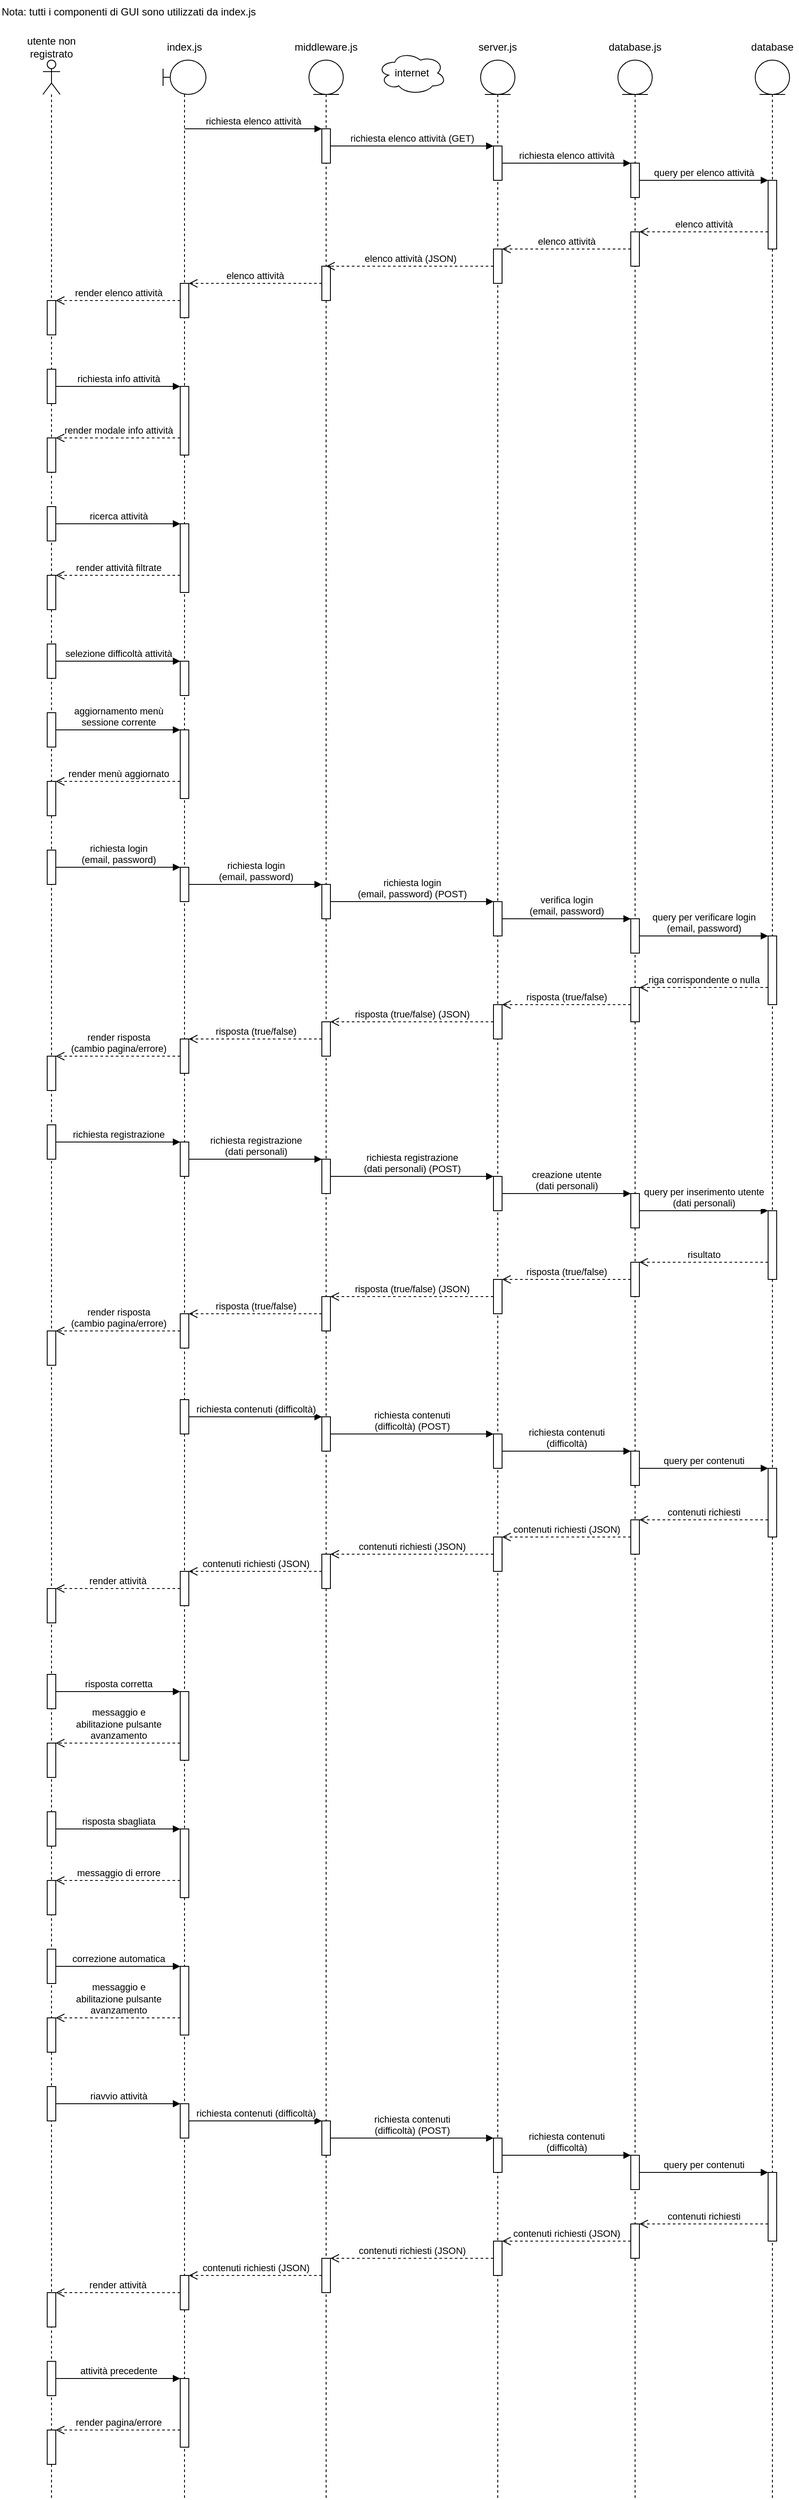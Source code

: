 <mxfile version="26.2.2">
  <diagram name="Pagina-1" id="e3e476clDGrq8vi89Smz">
    <mxGraphModel dx="1283" dy="1795" grid="1" gridSize="10" guides="1" tooltips="1" connect="1" arrows="1" fold="1" page="1" pageScale="1" pageWidth="827" pageHeight="1169" math="0" shadow="0">
      <root>
        <mxCell id="0" />
        <mxCell id="1" parent="0" />
        <mxCell id="ZCWHI0oV5ZaLpdnN7Wu2-1" value="" style="shape=umlLifeline;perimeter=lifelinePerimeter;whiteSpace=wrap;html=1;container=1;dropTarget=0;collapsible=0;recursiveResize=0;outlineConnect=0;portConstraint=eastwest;newEdgeStyle={&quot;curved&quot;:0,&quot;rounded&quot;:0};participant=umlActor;" parent="1" vertex="1">
          <mxGeometry x="50" y="40" width="20" height="2840" as="geometry" />
        </mxCell>
        <mxCell id="NGyY29xmAIYPG-iWMr8k-18" value="" style="html=1;points=[[0,0,0,0,5],[0,1,0,0,-5],[1,0,0,0,5],[1,1,0,0,-5]];perimeter=orthogonalPerimeter;outlineConnect=0;targetShapes=umlLifeline;portConstraint=eastwest;newEdgeStyle={&quot;curved&quot;:0,&quot;rounded&quot;:0};" parent="ZCWHI0oV5ZaLpdnN7Wu2-1" vertex="1">
          <mxGeometry x="5" y="280" width="10" height="40" as="geometry" />
        </mxCell>
        <mxCell id="NGyY29xmAIYPG-iWMr8k-21" value="" style="html=1;points=[[0,0,0,0,5],[0,1,0,0,-5],[1,0,0,0,5],[1,1,0,0,-5]];perimeter=orthogonalPerimeter;outlineConnect=0;targetShapes=umlLifeline;portConstraint=eastwest;newEdgeStyle={&quot;curved&quot;:0,&quot;rounded&quot;:0};" parent="ZCWHI0oV5ZaLpdnN7Wu2-1" vertex="1">
          <mxGeometry x="5" y="360" width="10" height="40" as="geometry" />
        </mxCell>
        <mxCell id="NGyY29xmAIYPG-iWMr8k-24" value="" style="html=1;points=[[0,0,0,0,5],[0,1,0,0,-5],[1,0,0,0,5],[1,1,0,0,-5]];perimeter=orthogonalPerimeter;outlineConnect=0;targetShapes=umlLifeline;portConstraint=eastwest;newEdgeStyle={&quot;curved&quot;:0,&quot;rounded&quot;:0};" parent="ZCWHI0oV5ZaLpdnN7Wu2-1" vertex="1">
          <mxGeometry x="5" y="440" width="10" height="40" as="geometry" />
        </mxCell>
        <mxCell id="NGyY29xmAIYPG-iWMr8k-32" value="" style="html=1;points=[[0,0,0,0,5],[0,1,0,0,-5],[1,0,0,0,5],[1,1,0,0,-5]];perimeter=orthogonalPerimeter;outlineConnect=0;targetShapes=umlLifeline;portConstraint=eastwest;newEdgeStyle={&quot;curved&quot;:0,&quot;rounded&quot;:0};" parent="ZCWHI0oV5ZaLpdnN7Wu2-1" vertex="1">
          <mxGeometry x="5" y="680" width="10" height="40" as="geometry" />
        </mxCell>
        <mxCell id="NGyY29xmAIYPG-iWMr8k-78" value="" style="html=1;points=[[0,0,0,0,5],[0,1,0,0,-5],[1,0,0,0,5],[1,1,0,0,-5]];perimeter=orthogonalPerimeter;outlineConnect=0;targetShapes=umlLifeline;portConstraint=eastwest;newEdgeStyle={&quot;curved&quot;:0,&quot;rounded&quot;:0};" parent="ZCWHI0oV5ZaLpdnN7Wu2-1" vertex="1">
          <mxGeometry x="5" y="1160" width="10" height="40" as="geometry" />
        </mxCell>
        <mxCell id="NGyY29xmAIYPG-iWMr8k-193" value="" style="html=1;points=[[0,0,0,0,5],[0,1,0,0,-5],[1,0,0,0,5],[1,1,0,0,-5]];perimeter=orthogonalPerimeter;outlineConnect=0;targetShapes=umlLifeline;portConstraint=eastwest;newEdgeStyle={&quot;curved&quot;:0,&quot;rounded&quot;:0};" parent="ZCWHI0oV5ZaLpdnN7Wu2-1" vertex="1">
          <mxGeometry x="5" y="1780" width="10" height="40" as="geometry" />
        </mxCell>
        <mxCell id="NGyY29xmAIYPG-iWMr8k-273" value="" style="html=1;points=[[0,0,0,0,5],[0,1,0,0,-5],[1,0,0,0,5],[1,1,0,0,-5]];perimeter=orthogonalPerimeter;outlineConnect=0;targetShapes=umlLifeline;portConstraint=eastwest;newEdgeStyle={&quot;curved&quot;:0,&quot;rounded&quot;:0};" parent="ZCWHI0oV5ZaLpdnN7Wu2-1" vertex="1">
          <mxGeometry x="5" y="2360" width="10" height="40" as="geometry" />
        </mxCell>
        <mxCell id="ZCWHI0oV5ZaLpdnN7Wu2-2" value="" style="shape=umlLifeline;perimeter=lifelinePerimeter;whiteSpace=wrap;html=1;container=1;dropTarget=0;collapsible=0;recursiveResize=0;outlineConnect=0;portConstraint=eastwest;newEdgeStyle={&quot;curved&quot;:0,&quot;rounded&quot;:0};participant=umlBoundary;" parent="1" vertex="1">
          <mxGeometry x="190" y="40" width="50" height="2840" as="geometry" />
        </mxCell>
        <mxCell id="NGyY29xmAIYPG-iWMr8k-17" value="" style="html=1;points=[[0,0,0,0,5],[0,1,0,0,-5],[1,0,0,0,5],[1,1,0,0,-5]];perimeter=orthogonalPerimeter;outlineConnect=0;targetShapes=umlLifeline;portConstraint=eastwest;newEdgeStyle={&quot;curved&quot;:0,&quot;rounded&quot;:0};" parent="ZCWHI0oV5ZaLpdnN7Wu2-2" vertex="1">
          <mxGeometry x="20" y="260" width="10" height="40" as="geometry" />
        </mxCell>
        <mxCell id="NGyY29xmAIYPG-iWMr8k-22" value="" style="html=1;points=[[0,0,0,0,5],[0,1,0,0,-5],[1,0,0,0,5],[1,1,0,0,-5]];perimeter=orthogonalPerimeter;outlineConnect=0;targetShapes=umlLifeline;portConstraint=eastwest;newEdgeStyle={&quot;curved&quot;:0,&quot;rounded&quot;:0};" parent="ZCWHI0oV5ZaLpdnN7Wu2-2" vertex="1">
          <mxGeometry x="20" y="380" width="10" height="80" as="geometry" />
        </mxCell>
        <mxCell id="NGyY29xmAIYPG-iWMr8k-27" value="" style="html=1;points=[[0,0,0,0,5],[0,1,0,0,-5],[1,0,0,0,5],[1,1,0,0,-5]];perimeter=orthogonalPerimeter;outlineConnect=0;targetShapes=umlLifeline;portConstraint=eastwest;newEdgeStyle={&quot;curved&quot;:0,&quot;rounded&quot;:0};" parent="ZCWHI0oV5ZaLpdnN7Wu2-2" vertex="1">
          <mxGeometry x="-135" y="520" width="10" height="40" as="geometry" />
        </mxCell>
        <mxCell id="NGyY29xmAIYPG-iWMr8k-28" value="" style="html=1;points=[[0,0,0,0,5],[0,1,0,0,-5],[1,0,0,0,5],[1,1,0,0,-5]];perimeter=orthogonalPerimeter;outlineConnect=0;targetShapes=umlLifeline;portConstraint=eastwest;newEdgeStyle={&quot;curved&quot;:0,&quot;rounded&quot;:0};" parent="ZCWHI0oV5ZaLpdnN7Wu2-2" vertex="1">
          <mxGeometry x="-135" y="600" width="10" height="40" as="geometry" />
        </mxCell>
        <mxCell id="NGyY29xmAIYPG-iWMr8k-29" value="" style="html=1;points=[[0,0,0,0,5],[0,1,0,0,-5],[1,0,0,0,5],[1,1,0,0,-5]];perimeter=orthogonalPerimeter;outlineConnect=0;targetShapes=umlLifeline;portConstraint=eastwest;newEdgeStyle={&quot;curved&quot;:0,&quot;rounded&quot;:0};" parent="ZCWHI0oV5ZaLpdnN7Wu2-2" vertex="1">
          <mxGeometry x="20" y="540" width="10" height="80" as="geometry" />
        </mxCell>
        <mxCell id="NGyY29xmAIYPG-iWMr8k-30" value="ricerca attività" style="edgeStyle=orthogonalEdgeStyle;shape=connector;curved=0;rounded=0;orthogonalLoop=1;jettySize=auto;html=1;strokeColor=default;align=center;verticalAlign=bottom;fontFamily=Helvetica;fontSize=11;fontColor=default;labelBackgroundColor=default;endArrow=block;" parent="ZCWHI0oV5ZaLpdnN7Wu2-2" source="NGyY29xmAIYPG-iWMr8k-27" target="NGyY29xmAIYPG-iWMr8k-29" edge="1">
          <mxGeometry relative="1" as="geometry">
            <Array as="points">
              <mxPoint x="-10" y="540" />
              <mxPoint x="-10" y="540" />
            </Array>
          </mxGeometry>
        </mxCell>
        <mxCell id="NGyY29xmAIYPG-iWMr8k-31" value="render attività filtrate" style="html=1;verticalAlign=bottom;endArrow=open;dashed=1;endSize=8;curved=0;rounded=0;" parent="ZCWHI0oV5ZaLpdnN7Wu2-2" source="NGyY29xmAIYPG-iWMr8k-29" target="NGyY29xmAIYPG-iWMr8k-28" edge="1">
          <mxGeometry x="0.002" relative="1" as="geometry">
            <mxPoint x="-130" y="600" as="targetPoint" />
            <mxPoint x="15" y="600" as="sourcePoint" />
            <mxPoint as="offset" />
          </mxGeometry>
        </mxCell>
        <mxCell id="NGyY29xmAIYPG-iWMr8k-34" value="" style="html=1;points=[[0,0,0,0,5],[0,1,0,0,-5],[1,0,0,0,5],[1,1,0,0,-5]];perimeter=orthogonalPerimeter;outlineConnect=0;targetShapes=umlLifeline;portConstraint=eastwest;newEdgeStyle={&quot;curved&quot;:0,&quot;rounded&quot;:0};" parent="ZCWHI0oV5ZaLpdnN7Wu2-2" vertex="1">
          <mxGeometry x="20" y="700" width="10" height="40" as="geometry" />
        </mxCell>
        <mxCell id="NGyY29xmAIYPG-iWMr8k-48" value="" style="html=1;points=[[0,0,0,0,5],[0,1,0,0,-5],[1,0,0,0,5],[1,1,0,0,-5]];perimeter=orthogonalPerimeter;outlineConnect=0;targetShapes=umlLifeline;portConstraint=eastwest;newEdgeStyle={&quot;curved&quot;:0,&quot;rounded&quot;:0};" parent="ZCWHI0oV5ZaLpdnN7Wu2-2" vertex="1">
          <mxGeometry x="-135" y="760" width="10" height="40" as="geometry" />
        </mxCell>
        <mxCell id="NGyY29xmAIYPG-iWMr8k-49" value="" style="html=1;points=[[0,0,0,0,5],[0,1,0,0,-5],[1,0,0,0,5],[1,1,0,0,-5]];perimeter=orthogonalPerimeter;outlineConnect=0;targetShapes=umlLifeline;portConstraint=eastwest;newEdgeStyle={&quot;curved&quot;:0,&quot;rounded&quot;:0};" parent="ZCWHI0oV5ZaLpdnN7Wu2-2" vertex="1">
          <mxGeometry x="-135" y="840" width="10" height="40" as="geometry" />
        </mxCell>
        <mxCell id="NGyY29xmAIYPG-iWMr8k-50" value="" style="html=1;points=[[0,0,0,0,5],[0,1,0,0,-5],[1,0,0,0,5],[1,1,0,0,-5]];perimeter=orthogonalPerimeter;outlineConnect=0;targetShapes=umlLifeline;portConstraint=eastwest;newEdgeStyle={&quot;curved&quot;:0,&quot;rounded&quot;:0};" parent="ZCWHI0oV5ZaLpdnN7Wu2-2" vertex="1">
          <mxGeometry x="20" y="780" width="10" height="80" as="geometry" />
        </mxCell>
        <mxCell id="NGyY29xmAIYPG-iWMr8k-51" value="aggiornamento menù&lt;div&gt;sessione corrente&lt;/div&gt;" style="edgeStyle=orthogonalEdgeStyle;shape=connector;curved=0;rounded=0;orthogonalLoop=1;jettySize=auto;html=1;strokeColor=default;align=center;verticalAlign=bottom;fontFamily=Helvetica;fontSize=11;fontColor=default;labelBackgroundColor=default;endArrow=block;" parent="ZCWHI0oV5ZaLpdnN7Wu2-2" source="NGyY29xmAIYPG-iWMr8k-48" target="NGyY29xmAIYPG-iWMr8k-50" edge="1">
          <mxGeometry relative="1" as="geometry">
            <Array as="points">
              <mxPoint x="-10" y="780" />
              <mxPoint x="-10" y="780" />
            </Array>
          </mxGeometry>
        </mxCell>
        <mxCell id="NGyY29xmAIYPG-iWMr8k-52" value="render menù aggiornato" style="html=1;verticalAlign=bottom;endArrow=open;dashed=1;endSize=8;curved=0;rounded=0;" parent="ZCWHI0oV5ZaLpdnN7Wu2-2" source="NGyY29xmAIYPG-iWMr8k-50" target="NGyY29xmAIYPG-iWMr8k-49" edge="1">
          <mxGeometry x="0.002" relative="1" as="geometry">
            <mxPoint x="-130" y="840" as="targetPoint" />
            <mxPoint x="15" y="840" as="sourcePoint" />
            <mxPoint as="offset" />
          </mxGeometry>
        </mxCell>
        <mxCell id="NGyY29xmAIYPG-iWMr8k-53" value="" style="html=1;points=[[0,0,0,0,5],[0,1,0,0,-5],[1,0,0,0,5],[1,1,0,0,-5]];perimeter=orthogonalPerimeter;outlineConnect=0;targetShapes=umlLifeline;portConstraint=eastwest;newEdgeStyle={&quot;curved&quot;:0,&quot;rounded&quot;:0};" parent="ZCWHI0oV5ZaLpdnN7Wu2-2" vertex="1">
          <mxGeometry x="-135" y="920" width="10" height="40" as="geometry" />
        </mxCell>
        <mxCell id="NGyY29xmAIYPG-iWMr8k-55" value="" style="html=1;points=[[0,0,0,0,5],[0,1,0,0,-5],[1,0,0,0,5],[1,1,0,0,-5]];perimeter=orthogonalPerimeter;outlineConnect=0;targetShapes=umlLifeline;portConstraint=eastwest;newEdgeStyle={&quot;curved&quot;:0,&quot;rounded&quot;:0};" parent="ZCWHI0oV5ZaLpdnN7Wu2-2" vertex="1">
          <mxGeometry x="20" y="940" width="10" height="40" as="geometry" />
        </mxCell>
        <mxCell id="NGyY29xmAIYPG-iWMr8k-56" value="richiesta login&lt;div&gt;(email, password)&lt;/div&gt;" style="edgeStyle=orthogonalEdgeStyle;shape=connector;curved=0;rounded=0;orthogonalLoop=1;jettySize=auto;html=1;strokeColor=default;align=center;verticalAlign=bottom;fontFamily=Helvetica;fontSize=11;fontColor=default;labelBackgroundColor=default;endArrow=block;" parent="ZCWHI0oV5ZaLpdnN7Wu2-2" source="NGyY29xmAIYPG-iWMr8k-53" target="NGyY29xmAIYPG-iWMr8k-55" edge="1">
          <mxGeometry relative="1" as="geometry">
            <Array as="points">
              <mxPoint x="-10" y="940" />
              <mxPoint x="-10" y="940" />
            </Array>
          </mxGeometry>
        </mxCell>
        <mxCell id="NGyY29xmAIYPG-iWMr8k-74" value="" style="html=1;points=[[0,0,0,0,5],[0,1,0,0,-5],[1,0,0,0,5],[1,1,0,0,-5]];perimeter=orthogonalPerimeter;outlineConnect=0;targetShapes=umlLifeline;portConstraint=eastwest;newEdgeStyle={&quot;curved&quot;:0,&quot;rounded&quot;:0};" parent="ZCWHI0oV5ZaLpdnN7Wu2-2" vertex="1">
          <mxGeometry x="20" y="1140" width="10" height="40" as="geometry" />
        </mxCell>
        <mxCell id="NGyY29xmAIYPG-iWMr8k-174" value="" style="html=1;points=[[0,0,0,0,5],[0,1,0,0,-5],[1,0,0,0,5],[1,1,0,0,-5]];perimeter=orthogonalPerimeter;outlineConnect=0;targetShapes=umlLifeline;portConstraint=eastwest;newEdgeStyle={&quot;curved&quot;:0,&quot;rounded&quot;:0};" parent="ZCWHI0oV5ZaLpdnN7Wu2-2" vertex="1">
          <mxGeometry x="20" y="1560" width="10" height="40" as="geometry" />
        </mxCell>
        <mxCell id="NGyY29xmAIYPG-iWMr8k-191" value="" style="html=1;points=[[0,0,0,0,5],[0,1,0,0,-5],[1,0,0,0,5],[1,1,0,0,-5]];perimeter=orthogonalPerimeter;outlineConnect=0;targetShapes=umlLifeline;portConstraint=eastwest;newEdgeStyle={&quot;curved&quot;:0,&quot;rounded&quot;:0};" parent="ZCWHI0oV5ZaLpdnN7Wu2-2" vertex="1">
          <mxGeometry x="20" y="1760" width="10" height="40" as="geometry" />
        </mxCell>
        <mxCell id="NGyY29xmAIYPG-iWMr8k-200" value="" style="html=1;points=[[0,0,0,0,5],[0,1,0,0,-5],[1,0,0,0,5],[1,1,0,0,-5]];perimeter=orthogonalPerimeter;outlineConnect=0;targetShapes=umlLifeline;portConstraint=eastwest;newEdgeStyle={&quot;curved&quot;:0,&quot;rounded&quot;:0};" parent="ZCWHI0oV5ZaLpdnN7Wu2-2" vertex="1">
          <mxGeometry x="-135" y="1880" width="10" height="40" as="geometry" />
        </mxCell>
        <mxCell id="NGyY29xmAIYPG-iWMr8k-201" value="" style="html=1;points=[[0,0,0,0,5],[0,1,0,0,-5],[1,0,0,0,5],[1,1,0,0,-5]];perimeter=orthogonalPerimeter;outlineConnect=0;targetShapes=umlLifeline;portConstraint=eastwest;newEdgeStyle={&quot;curved&quot;:0,&quot;rounded&quot;:0};" parent="ZCWHI0oV5ZaLpdnN7Wu2-2" vertex="1">
          <mxGeometry x="-135" y="1960" width="10" height="40" as="geometry" />
        </mxCell>
        <mxCell id="NGyY29xmAIYPG-iWMr8k-202" value="" style="html=1;points=[[0,0,0,0,5],[0,1,0,0,-5],[1,0,0,0,5],[1,1,0,0,-5]];perimeter=orthogonalPerimeter;outlineConnect=0;targetShapes=umlLifeline;portConstraint=eastwest;newEdgeStyle={&quot;curved&quot;:0,&quot;rounded&quot;:0};" parent="ZCWHI0oV5ZaLpdnN7Wu2-2" vertex="1">
          <mxGeometry x="20" y="1900" width="10" height="80" as="geometry" />
        </mxCell>
        <mxCell id="NGyY29xmAIYPG-iWMr8k-203" value="risposta corretta" style="edgeStyle=orthogonalEdgeStyle;shape=connector;curved=0;rounded=0;orthogonalLoop=1;jettySize=auto;html=1;strokeColor=default;align=center;verticalAlign=bottom;fontFamily=Helvetica;fontSize=11;fontColor=default;labelBackgroundColor=default;endArrow=block;" parent="ZCWHI0oV5ZaLpdnN7Wu2-2" source="NGyY29xmAIYPG-iWMr8k-200" target="NGyY29xmAIYPG-iWMr8k-202" edge="1">
          <mxGeometry relative="1" as="geometry">
            <Array as="points">
              <mxPoint x="-10" y="1900" />
              <mxPoint x="-10" y="1900" />
            </Array>
          </mxGeometry>
        </mxCell>
        <mxCell id="NGyY29xmAIYPG-iWMr8k-204" value="messaggio e&lt;div&gt;abilitazione pulsante&lt;div&gt;avanzamento&lt;/div&gt;&lt;/div&gt;" style="html=1;verticalAlign=bottom;endArrow=open;dashed=1;endSize=8;curved=0;rounded=0;" parent="ZCWHI0oV5ZaLpdnN7Wu2-2" source="NGyY29xmAIYPG-iWMr8k-202" target="NGyY29xmAIYPG-iWMr8k-201" edge="1">
          <mxGeometry x="0.002" relative="1" as="geometry">
            <mxPoint x="-130" y="1960" as="targetPoint" />
            <mxPoint x="15" y="1960" as="sourcePoint" />
            <mxPoint as="offset" />
          </mxGeometry>
        </mxCell>
        <mxCell id="NGyY29xmAIYPG-iWMr8k-205" value="" style="html=1;points=[[0,0,0,0,5],[0,1,0,0,-5],[1,0,0,0,5],[1,1,0,0,-5]];perimeter=orthogonalPerimeter;outlineConnect=0;targetShapes=umlLifeline;portConstraint=eastwest;newEdgeStyle={&quot;curved&quot;:0,&quot;rounded&quot;:0};" parent="ZCWHI0oV5ZaLpdnN7Wu2-2" vertex="1">
          <mxGeometry x="-135" y="2040" width="10" height="40" as="geometry" />
        </mxCell>
        <mxCell id="NGyY29xmAIYPG-iWMr8k-206" value="" style="html=1;points=[[0,0,0,0,5],[0,1,0,0,-5],[1,0,0,0,5],[1,1,0,0,-5]];perimeter=orthogonalPerimeter;outlineConnect=0;targetShapes=umlLifeline;portConstraint=eastwest;newEdgeStyle={&quot;curved&quot;:0,&quot;rounded&quot;:0};" parent="ZCWHI0oV5ZaLpdnN7Wu2-2" vertex="1">
          <mxGeometry x="-135" y="2120" width="10" height="40" as="geometry" />
        </mxCell>
        <mxCell id="NGyY29xmAIYPG-iWMr8k-207" value="" style="html=1;points=[[0,0,0,0,5],[0,1,0,0,-5],[1,0,0,0,5],[1,1,0,0,-5]];perimeter=orthogonalPerimeter;outlineConnect=0;targetShapes=umlLifeline;portConstraint=eastwest;newEdgeStyle={&quot;curved&quot;:0,&quot;rounded&quot;:0};" parent="ZCWHI0oV5ZaLpdnN7Wu2-2" vertex="1">
          <mxGeometry x="20" y="2060" width="10" height="80" as="geometry" />
        </mxCell>
        <mxCell id="NGyY29xmAIYPG-iWMr8k-208" value="risposta sbagliata" style="edgeStyle=orthogonalEdgeStyle;shape=connector;curved=0;rounded=0;orthogonalLoop=1;jettySize=auto;html=1;strokeColor=default;align=center;verticalAlign=bottom;fontFamily=Helvetica;fontSize=11;fontColor=default;labelBackgroundColor=default;endArrow=block;" parent="ZCWHI0oV5ZaLpdnN7Wu2-2" source="NGyY29xmAIYPG-iWMr8k-205" target="NGyY29xmAIYPG-iWMr8k-207" edge="1">
          <mxGeometry relative="1" as="geometry">
            <Array as="points">
              <mxPoint x="-10" y="2060" />
              <mxPoint x="-10" y="2060" />
            </Array>
          </mxGeometry>
        </mxCell>
        <mxCell id="NGyY29xmAIYPG-iWMr8k-209" value="messaggio di errore" style="html=1;verticalAlign=bottom;endArrow=open;dashed=1;endSize=8;curved=0;rounded=0;" parent="ZCWHI0oV5ZaLpdnN7Wu2-2" source="NGyY29xmAIYPG-iWMr8k-207" target="NGyY29xmAIYPG-iWMr8k-206" edge="1">
          <mxGeometry x="0.002" relative="1" as="geometry">
            <mxPoint x="-130" y="2120" as="targetPoint" />
            <mxPoint x="15" y="2120" as="sourcePoint" />
            <mxPoint as="offset" />
          </mxGeometry>
        </mxCell>
        <mxCell id="NGyY29xmAIYPG-iWMr8k-210" value="" style="html=1;points=[[0,0,0,0,5],[0,1,0,0,-5],[1,0,0,0,5],[1,1,0,0,-5]];perimeter=orthogonalPerimeter;outlineConnect=0;targetShapes=umlLifeline;portConstraint=eastwest;newEdgeStyle={&quot;curved&quot;:0,&quot;rounded&quot;:0};" parent="ZCWHI0oV5ZaLpdnN7Wu2-2" vertex="1">
          <mxGeometry x="-135" y="2200" width="10" height="40" as="geometry" />
        </mxCell>
        <mxCell id="NGyY29xmAIYPG-iWMr8k-211" value="" style="html=1;points=[[0,0,0,0,5],[0,1,0,0,-5],[1,0,0,0,5],[1,1,0,0,-5]];perimeter=orthogonalPerimeter;outlineConnect=0;targetShapes=umlLifeline;portConstraint=eastwest;newEdgeStyle={&quot;curved&quot;:0,&quot;rounded&quot;:0};" parent="ZCWHI0oV5ZaLpdnN7Wu2-2" vertex="1">
          <mxGeometry x="-135" y="2280" width="10" height="40" as="geometry" />
        </mxCell>
        <mxCell id="NGyY29xmAIYPG-iWMr8k-212" value="" style="html=1;points=[[0,0,0,0,5],[0,1,0,0,-5],[1,0,0,0,5],[1,1,0,0,-5]];perimeter=orthogonalPerimeter;outlineConnect=0;targetShapes=umlLifeline;portConstraint=eastwest;newEdgeStyle={&quot;curved&quot;:0,&quot;rounded&quot;:0};" parent="ZCWHI0oV5ZaLpdnN7Wu2-2" vertex="1">
          <mxGeometry x="20" y="2220" width="10" height="80" as="geometry" />
        </mxCell>
        <mxCell id="NGyY29xmAIYPG-iWMr8k-213" value="correzione automatica" style="edgeStyle=orthogonalEdgeStyle;shape=connector;curved=0;rounded=0;orthogonalLoop=1;jettySize=auto;html=1;strokeColor=default;align=center;verticalAlign=bottom;fontFamily=Helvetica;fontSize=11;fontColor=default;labelBackgroundColor=default;endArrow=block;" parent="ZCWHI0oV5ZaLpdnN7Wu2-2" source="NGyY29xmAIYPG-iWMr8k-210" target="NGyY29xmAIYPG-iWMr8k-212" edge="1">
          <mxGeometry relative="1" as="geometry">
            <Array as="points">
              <mxPoint x="-10" y="2220" />
              <mxPoint x="-10" y="2220" />
            </Array>
          </mxGeometry>
        </mxCell>
        <mxCell id="NGyY29xmAIYPG-iWMr8k-214" value="messaggio e&lt;div&gt;abilitazione pulsante&lt;div&gt;avanzamento&lt;/div&gt;&lt;/div&gt;" style="html=1;verticalAlign=bottom;endArrow=open;dashed=1;endSize=8;curved=0;rounded=0;" parent="ZCWHI0oV5ZaLpdnN7Wu2-2" source="NGyY29xmAIYPG-iWMr8k-212" target="NGyY29xmAIYPG-iWMr8k-211" edge="1">
          <mxGeometry x="0.002" relative="1" as="geometry">
            <mxPoint x="-130" y="2280" as="targetPoint" />
            <mxPoint x="15" y="2280" as="sourcePoint" />
            <mxPoint as="offset" />
          </mxGeometry>
        </mxCell>
        <mxCell id="NGyY29xmAIYPG-iWMr8k-275" value="" style="html=1;points=[[0,0,0,0,5],[0,1,0,0,-5],[1,0,0,0,5],[1,1,0,0,-5]];perimeter=orthogonalPerimeter;outlineConnect=0;targetShapes=umlLifeline;portConstraint=eastwest;newEdgeStyle={&quot;curved&quot;:0,&quot;rounded&quot;:0};" parent="ZCWHI0oV5ZaLpdnN7Wu2-2" vertex="1">
          <mxGeometry x="-135" y="2680" width="10" height="40" as="geometry" />
        </mxCell>
        <mxCell id="NGyY29xmAIYPG-iWMr8k-276" value="" style="html=1;points=[[0,0,0,0,5],[0,1,0,0,-5],[1,0,0,0,5],[1,1,0,0,-5]];perimeter=orthogonalPerimeter;outlineConnect=0;targetShapes=umlLifeline;portConstraint=eastwest;newEdgeStyle={&quot;curved&quot;:0,&quot;rounded&quot;:0};" parent="ZCWHI0oV5ZaLpdnN7Wu2-2" vertex="1">
          <mxGeometry x="-135" y="2760" width="10" height="40" as="geometry" />
        </mxCell>
        <mxCell id="NGyY29xmAIYPG-iWMr8k-277" value="" style="html=1;points=[[0,0,0,0,5],[0,1,0,0,-5],[1,0,0,0,5],[1,1,0,0,-5]];perimeter=orthogonalPerimeter;outlineConnect=0;targetShapes=umlLifeline;portConstraint=eastwest;newEdgeStyle={&quot;curved&quot;:0,&quot;rounded&quot;:0};" parent="ZCWHI0oV5ZaLpdnN7Wu2-2" vertex="1">
          <mxGeometry x="20" y="2700" width="10" height="80" as="geometry" />
        </mxCell>
        <mxCell id="NGyY29xmAIYPG-iWMr8k-278" value="attività precedente" style="edgeStyle=orthogonalEdgeStyle;shape=connector;curved=0;rounded=0;orthogonalLoop=1;jettySize=auto;html=1;strokeColor=default;align=center;verticalAlign=bottom;fontFamily=Helvetica;fontSize=11;fontColor=default;labelBackgroundColor=default;endArrow=block;" parent="ZCWHI0oV5ZaLpdnN7Wu2-2" source="NGyY29xmAIYPG-iWMr8k-275" target="NGyY29xmAIYPG-iWMr8k-277" edge="1">
          <mxGeometry relative="1" as="geometry">
            <Array as="points">
              <mxPoint x="-10" y="2700" />
              <mxPoint x="-10" y="2700" />
            </Array>
          </mxGeometry>
        </mxCell>
        <mxCell id="NGyY29xmAIYPG-iWMr8k-279" value="render pagina/errore" style="html=1;verticalAlign=bottom;endArrow=open;dashed=1;endSize=8;curved=0;rounded=0;" parent="ZCWHI0oV5ZaLpdnN7Wu2-2" source="NGyY29xmAIYPG-iWMr8k-277" target="NGyY29xmAIYPG-iWMr8k-276" edge="1">
          <mxGeometry x="0.002" relative="1" as="geometry">
            <mxPoint x="-130" y="2760" as="targetPoint" />
            <mxPoint x="15" y="2760" as="sourcePoint" />
            <mxPoint as="offset" />
          </mxGeometry>
        </mxCell>
        <mxCell id="ZCWHI0oV5ZaLpdnN7Wu2-3" value="" style="shape=umlLifeline;perimeter=lifelinePerimeter;whiteSpace=wrap;html=1;container=1;dropTarget=0;collapsible=0;recursiveResize=0;outlineConnect=0;portConstraint=eastwest;newEdgeStyle={&quot;curved&quot;:0,&quot;rounded&quot;:0};participant=umlEntity;" parent="1" vertex="1">
          <mxGeometry x="360" y="40" width="40" height="2840" as="geometry" />
        </mxCell>
        <mxCell id="ZCWHI0oV5ZaLpdnN7Wu2-12" value="" style="html=1;points=[[0,0,0,0,5],[0,1,0,0,-5],[1,0,0,0,5],[1,1,0,0,-5]];perimeter=orthogonalPerimeter;outlineConnect=0;targetShapes=umlLifeline;portConstraint=eastwest;newEdgeStyle={&quot;curved&quot;:0,&quot;rounded&quot;:0};" parent="ZCWHI0oV5ZaLpdnN7Wu2-3" vertex="1">
          <mxGeometry x="15" y="80" width="10" height="40" as="geometry" />
        </mxCell>
        <mxCell id="ZCWHI0oV5ZaLpdnN7Wu2-13" value="richiesta elenco attività" style="html=1;verticalAlign=bottom;endArrow=block;curved=0;rounded=0;entryX=0;entryY=0;entryDx=0;entryDy=5;" parent="ZCWHI0oV5ZaLpdnN7Wu2-3" source="ZCWHI0oV5ZaLpdnN7Wu2-2" edge="1">
          <mxGeometry relative="1" as="geometry">
            <mxPoint x="-55" y="80" as="sourcePoint" />
            <mxPoint x="15" y="80" as="targetPoint" />
          </mxGeometry>
        </mxCell>
        <mxCell id="NGyY29xmAIYPG-iWMr8k-11" value="" style="html=1;points=[[0,0,0,0,5],[0,1,0,0,-5],[1,0,0,0,5],[1,1,0,0,-5]];perimeter=orthogonalPerimeter;outlineConnect=0;targetShapes=umlLifeline;portConstraint=eastwest;newEdgeStyle={&quot;curved&quot;:0,&quot;rounded&quot;:0};" parent="ZCWHI0oV5ZaLpdnN7Wu2-3" vertex="1">
          <mxGeometry x="15" y="240" width="10" height="40" as="geometry" />
        </mxCell>
        <mxCell id="NGyY29xmAIYPG-iWMr8k-54" value="" style="html=1;points=[[0,0,0,0,5],[0,1,0,0,-5],[1,0,0,0,5],[1,1,0,0,-5]];perimeter=orthogonalPerimeter;outlineConnect=0;targetShapes=umlLifeline;portConstraint=eastwest;newEdgeStyle={&quot;curved&quot;:0,&quot;rounded&quot;:0};" parent="ZCWHI0oV5ZaLpdnN7Wu2-3" vertex="1">
          <mxGeometry x="15" y="960" width="10" height="40" as="geometry" />
        </mxCell>
        <mxCell id="NGyY29xmAIYPG-iWMr8k-73" value="" style="html=1;points=[[0,0,0,0,5],[0,1,0,0,-5],[1,0,0,0,5],[1,1,0,0,-5]];perimeter=orthogonalPerimeter;outlineConnect=0;targetShapes=umlLifeline;portConstraint=eastwest;newEdgeStyle={&quot;curved&quot;:0,&quot;rounded&quot;:0};" parent="ZCWHI0oV5ZaLpdnN7Wu2-3" vertex="1">
          <mxGeometry x="15" y="1120" width="10" height="40" as="geometry" />
        </mxCell>
        <mxCell id="NGyY29xmAIYPG-iWMr8k-172" value="" style="html=1;points=[[0,0,0,0,5],[0,1,0,0,-5],[1,0,0,0,5],[1,1,0,0,-5]];perimeter=orthogonalPerimeter;outlineConnect=0;targetShapes=umlLifeline;portConstraint=eastwest;newEdgeStyle={&quot;curved&quot;:0,&quot;rounded&quot;:0};" parent="ZCWHI0oV5ZaLpdnN7Wu2-3" vertex="1">
          <mxGeometry x="15" y="1580" width="10" height="40" as="geometry" />
        </mxCell>
        <mxCell id="NGyY29xmAIYPG-iWMr8k-189" value="" style="html=1;points=[[0,0,0,0,5],[0,1,0,0,-5],[1,0,0,0,5],[1,1,0,0,-5]];perimeter=orthogonalPerimeter;outlineConnect=0;targetShapes=umlLifeline;portConstraint=eastwest;newEdgeStyle={&quot;curved&quot;:0,&quot;rounded&quot;:0};" parent="ZCWHI0oV5ZaLpdnN7Wu2-3" vertex="1">
          <mxGeometry x="15" y="1740" width="10" height="40" as="geometry" />
        </mxCell>
        <mxCell id="ZCWHI0oV5ZaLpdnN7Wu2-4" value="" style="shape=umlLifeline;perimeter=lifelinePerimeter;whiteSpace=wrap;html=1;container=1;dropTarget=0;collapsible=0;recursiveResize=0;outlineConnect=0;portConstraint=eastwest;newEdgeStyle={&quot;curved&quot;:0,&quot;rounded&quot;:0};participant=umlEntity;" parent="1" vertex="1">
          <mxGeometry x="560" y="40" width="40" height="2840" as="geometry" />
        </mxCell>
        <mxCell id="ZCWHI0oV5ZaLpdnN7Wu2-15" value="" style="html=1;points=[[0,0,0,0,5],[0,1,0,0,-5],[1,0,0,0,5],[1,1,0,0,-5]];perimeter=orthogonalPerimeter;outlineConnect=0;targetShapes=umlLifeline;portConstraint=eastwest;newEdgeStyle={&quot;curved&quot;:0,&quot;rounded&quot;:0};" parent="ZCWHI0oV5ZaLpdnN7Wu2-4" vertex="1">
          <mxGeometry x="15" y="100" width="10" height="40" as="geometry" />
        </mxCell>
        <mxCell id="NGyY29xmAIYPG-iWMr8k-9" value="" style="html=1;points=[[0,0,0,0,5],[0,1,0,0,-5],[1,0,0,0,5],[1,1,0,0,-5]];perimeter=orthogonalPerimeter;outlineConnect=0;targetShapes=umlLifeline;portConstraint=eastwest;newEdgeStyle={&quot;curved&quot;:0,&quot;rounded&quot;:0};" parent="ZCWHI0oV5ZaLpdnN7Wu2-4" vertex="1">
          <mxGeometry x="15" y="220" width="10" height="40" as="geometry" />
        </mxCell>
        <mxCell id="NGyY29xmAIYPG-iWMr8k-59" value="" style="html=1;points=[[0,0,0,0,5],[0,1,0,0,-5],[1,0,0,0,5],[1,1,0,0,-5]];perimeter=orthogonalPerimeter;outlineConnect=0;targetShapes=umlLifeline;portConstraint=eastwest;newEdgeStyle={&quot;curved&quot;:0,&quot;rounded&quot;:0};" parent="ZCWHI0oV5ZaLpdnN7Wu2-4" vertex="1">
          <mxGeometry x="15" y="980" width="10" height="40" as="geometry" />
        </mxCell>
        <mxCell id="NGyY29xmAIYPG-iWMr8k-68" value="" style="html=1;points=[[0,0,0,0,5],[0,1,0,0,-5],[1,0,0,0,5],[1,1,0,0,-5]];perimeter=orthogonalPerimeter;outlineConnect=0;targetShapes=umlLifeline;portConstraint=eastwest;newEdgeStyle={&quot;curved&quot;:0,&quot;rounded&quot;:0};" parent="ZCWHI0oV5ZaLpdnN7Wu2-4" vertex="1">
          <mxGeometry x="15" y="1100" width="10" height="40" as="geometry" />
        </mxCell>
        <mxCell id="NGyY29xmAIYPG-iWMr8k-178" value="" style="html=1;points=[[0,0,0,0,5],[0,1,0,0,-5],[1,0,0,0,5],[1,1,0,0,-5]];perimeter=orthogonalPerimeter;outlineConnect=0;targetShapes=umlLifeline;portConstraint=eastwest;newEdgeStyle={&quot;curved&quot;:0,&quot;rounded&quot;:0};" parent="ZCWHI0oV5ZaLpdnN7Wu2-4" vertex="1">
          <mxGeometry x="15" y="1600" width="10" height="40" as="geometry" />
        </mxCell>
        <mxCell id="NGyY29xmAIYPG-iWMr8k-187" value="" style="html=1;points=[[0,0,0,0,5],[0,1,0,0,-5],[1,0,0,0,5],[1,1,0,0,-5]];perimeter=orthogonalPerimeter;outlineConnect=0;targetShapes=umlLifeline;portConstraint=eastwest;newEdgeStyle={&quot;curved&quot;:0,&quot;rounded&quot;:0};" parent="ZCWHI0oV5ZaLpdnN7Wu2-4" vertex="1">
          <mxGeometry x="15" y="1720" width="10" height="40" as="geometry" />
        </mxCell>
        <mxCell id="ZCWHI0oV5ZaLpdnN7Wu2-5" value="internet" style="ellipse;shape=cloud;whiteSpace=wrap;html=1;" parent="1" vertex="1">
          <mxGeometry x="440" y="30" width="80" height="50" as="geometry" />
        </mxCell>
        <mxCell id="ZCWHI0oV5ZaLpdnN7Wu2-6" value="utente non registrato" style="text;html=1;align=center;verticalAlign=middle;whiteSpace=wrap;rounded=0;" parent="1" vertex="1">
          <mxGeometry x="30" y="10" width="60" height="30" as="geometry" />
        </mxCell>
        <mxCell id="ZCWHI0oV5ZaLpdnN7Wu2-7" value="" style="shape=umlLifeline;perimeter=lifelinePerimeter;whiteSpace=wrap;html=1;container=1;dropTarget=0;collapsible=0;recursiveResize=0;outlineConnect=0;portConstraint=eastwest;newEdgeStyle={&quot;curved&quot;:0,&quot;rounded&quot;:0};participant=umlEntity;" parent="1" vertex="1">
          <mxGeometry x="720" y="40" width="40" height="2840" as="geometry" />
        </mxCell>
        <mxCell id="ZCWHI0oV5ZaLpdnN7Wu2-18" value="" style="html=1;points=[[0,0,0,0,5],[0,1,0,0,-5],[1,0,0,0,5],[1,1,0,0,-5]];perimeter=orthogonalPerimeter;outlineConnect=0;targetShapes=umlLifeline;portConstraint=eastwest;newEdgeStyle={&quot;curved&quot;:0,&quot;rounded&quot;:0};" parent="ZCWHI0oV5ZaLpdnN7Wu2-7" vertex="1">
          <mxGeometry x="15" y="120" width="10" height="40" as="geometry" />
        </mxCell>
        <mxCell id="NGyY29xmAIYPG-iWMr8k-7" value="" style="html=1;points=[[0,0,0,0,5],[0,1,0,0,-5],[1,0,0,0,5],[1,1,0,0,-5]];perimeter=orthogonalPerimeter;outlineConnect=0;targetShapes=umlLifeline;portConstraint=eastwest;newEdgeStyle={&quot;curved&quot;:0,&quot;rounded&quot;:0};" parent="ZCWHI0oV5ZaLpdnN7Wu2-7" vertex="1">
          <mxGeometry x="15" y="200" width="10" height="40" as="geometry" />
        </mxCell>
        <mxCell id="NGyY29xmAIYPG-iWMr8k-61" value="" style="html=1;points=[[0,0,0,0,5],[0,1,0,0,-5],[1,0,0,0,5],[1,1,0,0,-5]];perimeter=orthogonalPerimeter;outlineConnect=0;targetShapes=umlLifeline;portConstraint=eastwest;newEdgeStyle={&quot;curved&quot;:0,&quot;rounded&quot;:0};" parent="ZCWHI0oV5ZaLpdnN7Wu2-7" vertex="1">
          <mxGeometry x="15" y="1000" width="10" height="40" as="geometry" />
        </mxCell>
        <mxCell id="NGyY29xmAIYPG-iWMr8k-66" value="" style="html=1;points=[[0,0,0,0,5],[0,1,0,0,-5],[1,0,0,0,5],[1,1,0,0,-5]];perimeter=orthogonalPerimeter;outlineConnect=0;targetShapes=umlLifeline;portConstraint=eastwest;newEdgeStyle={&quot;curved&quot;:0,&quot;rounded&quot;:0};" parent="ZCWHI0oV5ZaLpdnN7Wu2-7" vertex="1">
          <mxGeometry x="15" y="1080" width="10" height="40" as="geometry" />
        </mxCell>
        <mxCell id="NGyY29xmAIYPG-iWMr8k-180" value="" style="html=1;points=[[0,0,0,0,5],[0,1,0,0,-5],[1,0,0,0,5],[1,1,0,0,-5]];perimeter=orthogonalPerimeter;outlineConnect=0;targetShapes=umlLifeline;portConstraint=eastwest;newEdgeStyle={&quot;curved&quot;:0,&quot;rounded&quot;:0};" parent="ZCWHI0oV5ZaLpdnN7Wu2-7" vertex="1">
          <mxGeometry x="15" y="1620" width="10" height="40" as="geometry" />
        </mxCell>
        <mxCell id="NGyY29xmAIYPG-iWMr8k-184" value="" style="html=1;points=[[0,0,0,0,5],[0,1,0,0,-5],[1,0,0,0,5],[1,1,0,0,-5]];perimeter=orthogonalPerimeter;outlineConnect=0;targetShapes=umlLifeline;portConstraint=eastwest;newEdgeStyle={&quot;curved&quot;:0,&quot;rounded&quot;:0};" parent="ZCWHI0oV5ZaLpdnN7Wu2-7" vertex="1">
          <mxGeometry x="15" y="1700" width="10" height="40" as="geometry" />
        </mxCell>
        <mxCell id="ZCWHI0oV5ZaLpdnN7Wu2-8" value="index.js" style="text;html=1;align=center;verticalAlign=middle;whiteSpace=wrap;rounded=0;" parent="1" vertex="1">
          <mxGeometry x="185" y="10" width="60" height="30" as="geometry" />
        </mxCell>
        <mxCell id="ZCWHI0oV5ZaLpdnN7Wu2-9" value="middleware.js" style="text;html=1;align=center;verticalAlign=middle;whiteSpace=wrap;rounded=0;" parent="1" vertex="1">
          <mxGeometry x="350" y="10" width="60" height="30" as="geometry" />
        </mxCell>
        <mxCell id="ZCWHI0oV5ZaLpdnN7Wu2-10" value="server.js" style="text;html=1;align=center;verticalAlign=middle;whiteSpace=wrap;rounded=0;" parent="1" vertex="1">
          <mxGeometry x="550" y="10" width="60" height="30" as="geometry" />
        </mxCell>
        <mxCell id="ZCWHI0oV5ZaLpdnN7Wu2-11" value="database.js" style="text;html=1;align=center;verticalAlign=middle;whiteSpace=wrap;rounded=0;" parent="1" vertex="1">
          <mxGeometry x="710" y="10" width="60" height="30" as="geometry" />
        </mxCell>
        <mxCell id="ZCWHI0oV5ZaLpdnN7Wu2-16" value="richiesta elenco attività (GET)" style="edgeStyle=orthogonalEdgeStyle;rounded=0;orthogonalLoop=1;jettySize=auto;html=1;curved=0;strokeColor=default;align=center;verticalAlign=bottom;fontFamily=Helvetica;fontSize=11;fontColor=default;labelBackgroundColor=default;endArrow=block;" parent="1" source="ZCWHI0oV5ZaLpdnN7Wu2-12" target="ZCWHI0oV5ZaLpdnN7Wu2-15" edge="1">
          <mxGeometry relative="1" as="geometry">
            <Array as="points">
              <mxPoint x="530" y="140" />
              <mxPoint x="530" y="140" />
            </Array>
          </mxGeometry>
        </mxCell>
        <mxCell id="ZCWHI0oV5ZaLpdnN7Wu2-19" value="richiesta elenco attività" style="edgeStyle=orthogonalEdgeStyle;rounded=0;orthogonalLoop=1;jettySize=auto;html=1;curved=0;strokeColor=default;align=center;verticalAlign=bottom;fontFamily=Helvetica;fontSize=11;fontColor=default;labelBackgroundColor=default;endArrow=block;" parent="1" source="ZCWHI0oV5ZaLpdnN7Wu2-15" target="ZCWHI0oV5ZaLpdnN7Wu2-18" edge="1">
          <mxGeometry relative="1" as="geometry">
            <Array as="points">
              <mxPoint x="700" y="160" />
              <mxPoint x="700" y="160" />
            </Array>
          </mxGeometry>
        </mxCell>
        <mxCell id="NGyY29xmAIYPG-iWMr8k-1" value="Nota: tutti i componenti di GUI sono utilizzati da index.js" style="text;html=1;align=left;verticalAlign=top;whiteSpace=wrap;rounded=0;" parent="1" vertex="1">
          <mxGeometry y="-30" width="320" height="30" as="geometry" />
        </mxCell>
        <mxCell id="NGyY29xmAIYPG-iWMr8k-3" value="" style="shape=umlLifeline;perimeter=lifelinePerimeter;whiteSpace=wrap;html=1;container=1;dropTarget=0;collapsible=0;recursiveResize=0;outlineConnect=0;portConstraint=eastwest;newEdgeStyle={&quot;curved&quot;:0,&quot;rounded&quot;:0};participant=umlEntity;" parent="1" vertex="1">
          <mxGeometry x="880" y="40" width="40" height="2840" as="geometry" />
        </mxCell>
        <mxCell id="NGyY29xmAIYPG-iWMr8k-4" value="" style="html=1;points=[[0,0,0,0,5],[0,1,0,0,-5],[1,0,0,0,5],[1,1,0,0,-5]];perimeter=orthogonalPerimeter;outlineConnect=0;targetShapes=umlLifeline;portConstraint=eastwest;newEdgeStyle={&quot;curved&quot;:0,&quot;rounded&quot;:0};" parent="NGyY29xmAIYPG-iWMr8k-3" vertex="1">
          <mxGeometry x="15" y="140" width="10" height="80" as="geometry" />
        </mxCell>
        <mxCell id="NGyY29xmAIYPG-iWMr8k-64" value="" style="html=1;points=[[0,0,0,0,5],[0,1,0,0,-5],[1,0,0,0,5],[1,1,0,0,-5]];perimeter=orthogonalPerimeter;outlineConnect=0;targetShapes=umlLifeline;portConstraint=eastwest;newEdgeStyle={&quot;curved&quot;:0,&quot;rounded&quot;:0};" parent="NGyY29xmAIYPG-iWMr8k-3" vertex="1">
          <mxGeometry x="15" y="1020" width="10" height="80" as="geometry" />
        </mxCell>
        <mxCell id="NGyY29xmAIYPG-iWMr8k-182" value="" style="html=1;points=[[0,0,0,0,5],[0,1,0,0,-5],[1,0,0,0,5],[1,1,0,0,-5]];perimeter=orthogonalPerimeter;outlineConnect=0;targetShapes=umlLifeline;portConstraint=eastwest;newEdgeStyle={&quot;curved&quot;:0,&quot;rounded&quot;:0};" parent="NGyY29xmAIYPG-iWMr8k-3" vertex="1">
          <mxGeometry x="15" y="1640" width="10" height="80" as="geometry" />
        </mxCell>
        <mxCell id="NGyY29xmAIYPG-iWMr8k-254" value="" style="html=1;points=[[0,0,0,0,5],[0,1,0,0,-5],[1,0,0,0,5],[1,1,0,0,-5]];perimeter=orthogonalPerimeter;outlineConnect=0;targetShapes=umlLifeline;portConstraint=eastwest;newEdgeStyle={&quot;curved&quot;:0,&quot;rounded&quot;:0};" parent="NGyY29xmAIYPG-iWMr8k-3" vertex="1">
          <mxGeometry x="-825" y="2600" width="10" height="40" as="geometry" />
        </mxCell>
        <mxCell id="NGyY29xmAIYPG-iWMr8k-255" value="" style="html=1;points=[[0,0,0,0,5],[0,1,0,0,-5],[1,0,0,0,5],[1,1,0,0,-5]];perimeter=orthogonalPerimeter;outlineConnect=0;targetShapes=umlLifeline;portConstraint=eastwest;newEdgeStyle={&quot;curved&quot;:0,&quot;rounded&quot;:0};" parent="NGyY29xmAIYPG-iWMr8k-3" vertex="1">
          <mxGeometry x="-670" y="2380" width="10" height="40" as="geometry" />
        </mxCell>
        <mxCell id="NGyY29xmAIYPG-iWMr8k-256" value="" style="html=1;points=[[0,0,0,0,5],[0,1,0,0,-5],[1,0,0,0,5],[1,1,0,0,-5]];perimeter=orthogonalPerimeter;outlineConnect=0;targetShapes=umlLifeline;portConstraint=eastwest;newEdgeStyle={&quot;curved&quot;:0,&quot;rounded&quot;:0};" parent="NGyY29xmAIYPG-iWMr8k-3" vertex="1">
          <mxGeometry x="-670" y="2580" width="10" height="40" as="geometry" />
        </mxCell>
        <mxCell id="NGyY29xmAIYPG-iWMr8k-257" value="" style="html=1;points=[[0,0,0,0,5],[0,1,0,0,-5],[1,0,0,0,5],[1,1,0,0,-5]];perimeter=orthogonalPerimeter;outlineConnect=0;targetShapes=umlLifeline;portConstraint=eastwest;newEdgeStyle={&quot;curved&quot;:0,&quot;rounded&quot;:0};" parent="NGyY29xmAIYPG-iWMr8k-3" vertex="1">
          <mxGeometry x="-505" y="2400" width="10" height="40" as="geometry" />
        </mxCell>
        <mxCell id="NGyY29xmAIYPG-iWMr8k-258" value="" style="html=1;points=[[0,0,0,0,5],[0,1,0,0,-5],[1,0,0,0,5],[1,1,0,0,-5]];perimeter=orthogonalPerimeter;outlineConnect=0;targetShapes=umlLifeline;portConstraint=eastwest;newEdgeStyle={&quot;curved&quot;:0,&quot;rounded&quot;:0};" parent="NGyY29xmAIYPG-iWMr8k-3" vertex="1">
          <mxGeometry x="-505" y="2560" width="10" height="40" as="geometry" />
        </mxCell>
        <mxCell id="NGyY29xmAIYPG-iWMr8k-259" value="" style="html=1;points=[[0,0,0,0,5],[0,1,0,0,-5],[1,0,0,0,5],[1,1,0,0,-5]];perimeter=orthogonalPerimeter;outlineConnect=0;targetShapes=umlLifeline;portConstraint=eastwest;newEdgeStyle={&quot;curved&quot;:0,&quot;rounded&quot;:0};" parent="NGyY29xmAIYPG-iWMr8k-3" vertex="1">
          <mxGeometry x="-305" y="2420" width="10" height="40" as="geometry" />
        </mxCell>
        <mxCell id="NGyY29xmAIYPG-iWMr8k-260" value="" style="html=1;points=[[0,0,0,0,5],[0,1,0,0,-5],[1,0,0,0,5],[1,1,0,0,-5]];perimeter=orthogonalPerimeter;outlineConnect=0;targetShapes=umlLifeline;portConstraint=eastwest;newEdgeStyle={&quot;curved&quot;:0,&quot;rounded&quot;:0};" parent="NGyY29xmAIYPG-iWMr8k-3" vertex="1">
          <mxGeometry x="-305" y="2540" width="10" height="40" as="geometry" />
        </mxCell>
        <mxCell id="NGyY29xmAIYPG-iWMr8k-261" value="" style="html=1;points=[[0,0,0,0,5],[0,1,0,0,-5],[1,0,0,0,5],[1,1,0,0,-5]];perimeter=orthogonalPerimeter;outlineConnect=0;targetShapes=umlLifeline;portConstraint=eastwest;newEdgeStyle={&quot;curved&quot;:0,&quot;rounded&quot;:0};" parent="NGyY29xmAIYPG-iWMr8k-3" vertex="1">
          <mxGeometry x="-145" y="2440" width="10" height="40" as="geometry" />
        </mxCell>
        <mxCell id="NGyY29xmAIYPG-iWMr8k-262" value="" style="html=1;points=[[0,0,0,0,5],[0,1,0,0,-5],[1,0,0,0,5],[1,1,0,0,-5]];perimeter=orthogonalPerimeter;outlineConnect=0;targetShapes=umlLifeline;portConstraint=eastwest;newEdgeStyle={&quot;curved&quot;:0,&quot;rounded&quot;:0};" parent="NGyY29xmAIYPG-iWMr8k-3" vertex="1">
          <mxGeometry x="-145" y="2520" width="10" height="40" as="geometry" />
        </mxCell>
        <mxCell id="NGyY29xmAIYPG-iWMr8k-263" value="" style="html=1;points=[[0,0,0,0,5],[0,1,0,0,-5],[1,0,0,0,5],[1,1,0,0,-5]];perimeter=orthogonalPerimeter;outlineConnect=0;targetShapes=umlLifeline;portConstraint=eastwest;newEdgeStyle={&quot;curved&quot;:0,&quot;rounded&quot;:0};" parent="NGyY29xmAIYPG-iWMr8k-3" vertex="1">
          <mxGeometry x="15" y="2460" width="10" height="80" as="geometry" />
        </mxCell>
        <mxCell id="NGyY29xmAIYPG-iWMr8k-264" value="richiesta contenuti (difficoltà)" style="edgeStyle=orthogonalEdgeStyle;shape=connector;curved=0;rounded=0;orthogonalLoop=1;jettySize=auto;html=1;strokeColor=default;align=center;verticalAlign=bottom;fontFamily=Helvetica;fontSize=11;fontColor=default;labelBackgroundColor=default;endArrow=block;" parent="NGyY29xmAIYPG-iWMr8k-3" source="NGyY29xmAIYPG-iWMr8k-255" target="NGyY29xmAIYPG-iWMr8k-257" edge="1">
          <mxGeometry relative="1" as="geometry">
            <Array as="points">
              <mxPoint x="-540" y="2400" />
              <mxPoint x="-540" y="2400" />
            </Array>
            <mxPoint as="offset" />
          </mxGeometry>
        </mxCell>
        <mxCell id="NGyY29xmAIYPG-iWMr8k-265" value="richiesta contenuti&lt;div&gt;(difficoltà) (POST)&lt;/div&gt;" style="edgeStyle=orthogonalEdgeStyle;shape=connector;curved=0;rounded=0;orthogonalLoop=1;jettySize=auto;html=1;strokeColor=default;align=center;verticalAlign=bottom;fontFamily=Helvetica;fontSize=11;fontColor=default;labelBackgroundColor=default;endArrow=block;" parent="NGyY29xmAIYPG-iWMr8k-3" source="NGyY29xmAIYPG-iWMr8k-257" target="NGyY29xmAIYPG-iWMr8k-259" edge="1">
          <mxGeometry relative="1" as="geometry">
            <Array as="points">
              <mxPoint x="-350" y="2420" />
              <mxPoint x="-350" y="2420" />
            </Array>
          </mxGeometry>
        </mxCell>
        <mxCell id="NGyY29xmAIYPG-iWMr8k-266" value="richiesta contenuti&lt;div&gt;(difficoltà)&lt;/div&gt;" style="edgeStyle=orthogonalEdgeStyle;shape=connector;curved=0;rounded=0;orthogonalLoop=1;jettySize=auto;html=1;strokeColor=default;align=center;verticalAlign=bottom;fontFamily=Helvetica;fontSize=11;fontColor=default;labelBackgroundColor=default;endArrow=block;" parent="NGyY29xmAIYPG-iWMr8k-3" source="NGyY29xmAIYPG-iWMr8k-259" target="NGyY29xmAIYPG-iWMr8k-261" edge="1">
          <mxGeometry relative="1" as="geometry">
            <Array as="points">
              <mxPoint x="-180" y="2440" />
              <mxPoint x="-180" y="2440" />
            </Array>
          </mxGeometry>
        </mxCell>
        <mxCell id="NGyY29xmAIYPG-iWMr8k-267" value="query per contenuti" style="edgeStyle=orthogonalEdgeStyle;shape=connector;curved=0;rounded=0;orthogonalLoop=1;jettySize=auto;html=1;strokeColor=default;align=center;verticalAlign=bottom;fontFamily=Helvetica;fontSize=11;fontColor=default;labelBackgroundColor=default;endArrow=block;" parent="NGyY29xmAIYPG-iWMr8k-3" source="NGyY29xmAIYPG-iWMr8k-261" target="NGyY29xmAIYPG-iWMr8k-263" edge="1">
          <mxGeometry relative="1" as="geometry">
            <Array as="points">
              <mxPoint x="-20" y="2460" />
              <mxPoint x="-20" y="2460" />
            </Array>
          </mxGeometry>
        </mxCell>
        <mxCell id="NGyY29xmAIYPG-iWMr8k-268" value="contenuti richiesti" style="html=1;verticalAlign=bottom;endArrow=open;dashed=1;endSize=8;curved=0;rounded=0;" parent="NGyY29xmAIYPG-iWMr8k-3" source="NGyY29xmAIYPG-iWMr8k-263" target="NGyY29xmAIYPG-iWMr8k-262" edge="1">
          <mxGeometry x="0.002" relative="1" as="geometry">
            <mxPoint x="-190" y="2534" as="targetPoint" />
            <mxPoint y="2534" as="sourcePoint" />
            <mxPoint as="offset" />
          </mxGeometry>
        </mxCell>
        <mxCell id="NGyY29xmAIYPG-iWMr8k-269" value="contenuti richiesti (JSON)" style="html=1;verticalAlign=bottom;endArrow=open;dashed=1;endSize=8;curved=0;rounded=0;" parent="NGyY29xmAIYPG-iWMr8k-3" source="NGyY29xmAIYPG-iWMr8k-262" target="NGyY29xmAIYPG-iWMr8k-260" edge="1">
          <mxGeometry x="0.002" relative="1" as="geometry">
            <mxPoint x="-330" y="2533" as="targetPoint" />
            <mxPoint x="-180" y="2533" as="sourcePoint" />
            <mxPoint as="offset" />
          </mxGeometry>
        </mxCell>
        <mxCell id="NGyY29xmAIYPG-iWMr8k-270" value="contenuti richiesti (JSON)" style="html=1;verticalAlign=bottom;endArrow=open;dashed=1;endSize=8;curved=0;rounded=0;" parent="NGyY29xmAIYPG-iWMr8k-3" source="NGyY29xmAIYPG-iWMr8k-260" target="NGyY29xmAIYPG-iWMr8k-258" edge="1">
          <mxGeometry x="0.002" relative="1" as="geometry">
            <mxPoint x="-530" y="2553" as="targetPoint" />
            <mxPoint x="-345" y="2560" as="sourcePoint" />
            <mxPoint as="offset" />
          </mxGeometry>
        </mxCell>
        <mxCell id="NGyY29xmAIYPG-iWMr8k-271" value="contenuti richiesti (JSON)" style="html=1;verticalAlign=bottom;endArrow=open;dashed=1;endSize=8;curved=0;rounded=0;" parent="NGyY29xmAIYPG-iWMr8k-3" source="NGyY29xmAIYPG-iWMr8k-258" target="NGyY29xmAIYPG-iWMr8k-256" edge="1">
          <mxGeometry x="0.002" relative="1" as="geometry">
            <mxPoint x="-695" y="2573" as="targetPoint" />
            <mxPoint x="-510" y="2580" as="sourcePoint" />
            <mxPoint as="offset" />
          </mxGeometry>
        </mxCell>
        <mxCell id="NGyY29xmAIYPG-iWMr8k-272" value="render attività" style="html=1;verticalAlign=bottom;endArrow=open;dashed=1;endSize=8;curved=0;rounded=0;" parent="NGyY29xmAIYPG-iWMr8k-3" source="NGyY29xmAIYPG-iWMr8k-256" target="NGyY29xmAIYPG-iWMr8k-254" edge="1">
          <mxGeometry x="0.005" relative="1" as="geometry">
            <mxPoint x="-850" y="2593" as="targetPoint" />
            <mxPoint x="-665" y="2600" as="sourcePoint" />
            <mxPoint as="offset" />
          </mxGeometry>
        </mxCell>
        <mxCell id="NGyY29xmAIYPG-iWMr8k-5" value="query per elenco attività" style="edgeStyle=orthogonalEdgeStyle;shape=connector;curved=0;rounded=0;orthogonalLoop=1;jettySize=auto;html=1;strokeColor=default;align=center;verticalAlign=bottom;fontFamily=Helvetica;fontSize=11;fontColor=default;labelBackgroundColor=default;endArrow=block;" parent="1" source="ZCWHI0oV5ZaLpdnN7Wu2-18" target="NGyY29xmAIYPG-iWMr8k-4" edge="1">
          <mxGeometry relative="1" as="geometry">
            <Array as="points">
              <mxPoint x="860" y="180" />
              <mxPoint x="860" y="180" />
            </Array>
          </mxGeometry>
        </mxCell>
        <mxCell id="NGyY29xmAIYPG-iWMr8k-6" value="database" style="text;html=1;align=center;verticalAlign=middle;whiteSpace=wrap;rounded=0;" parent="1" vertex="1">
          <mxGeometry x="870" y="10" width="60" height="30" as="geometry" />
        </mxCell>
        <mxCell id="NGyY29xmAIYPG-iWMr8k-14" value="elenco attività" style="html=1;verticalAlign=bottom;endArrow=open;dashed=1;endSize=8;curved=0;rounded=0;" parent="1" source="NGyY29xmAIYPG-iWMr8k-4" target="NGyY29xmAIYPG-iWMr8k-7" edge="1">
          <mxGeometry x="0.002" relative="1" as="geometry">
            <mxPoint x="740.003" y="240.0" as="targetPoint" />
            <mxPoint x="899.92" y="240.0" as="sourcePoint" />
            <mxPoint as="offset" />
          </mxGeometry>
        </mxCell>
        <mxCell id="NGyY29xmAIYPG-iWMr8k-15" value="elenco attività" style="html=1;verticalAlign=bottom;endArrow=open;dashed=1;endSize=8;curved=0;rounded=0;" parent="1" source="NGyY29xmAIYPG-iWMr8k-7" target="NGyY29xmAIYPG-iWMr8k-9" edge="1">
          <mxGeometry relative="1" as="geometry">
            <mxPoint x="590" y="259.66" as="targetPoint" />
            <mxPoint x="740" y="259.66" as="sourcePoint" />
            <mxPoint as="offset" />
          </mxGeometry>
        </mxCell>
        <mxCell id="NGyY29xmAIYPG-iWMr8k-16" value="elenco attività (JSON)" style="html=1;verticalAlign=bottom;endArrow=open;dashed=1;endSize=8;curved=0;rounded=0;entryX=0.5;entryY=0;entryDx=0;entryDy=0;entryPerimeter=0;" parent="1" source="NGyY29xmAIYPG-iWMr8k-9" target="NGyY29xmAIYPG-iWMr8k-11" edge="1">
          <mxGeometry x="0.002" relative="1" as="geometry">
            <mxPoint x="380" y="290" as="targetPoint" />
            <mxPoint x="530" y="290" as="sourcePoint" />
            <mxPoint as="offset" />
          </mxGeometry>
        </mxCell>
        <mxCell id="NGyY29xmAIYPG-iWMr8k-19" value="elenco attività" style="html=1;verticalAlign=bottom;endArrow=open;dashed=1;endSize=8;curved=0;rounded=0;" parent="1" source="NGyY29xmAIYPG-iWMr8k-11" target="NGyY29xmAIYPG-iWMr8k-17" edge="1">
          <mxGeometry x="0.006" relative="1" as="geometry">
            <mxPoint x="170" y="300" as="targetPoint" />
            <mxPoint x="365" y="300" as="sourcePoint" />
            <mxPoint as="offset" />
          </mxGeometry>
        </mxCell>
        <mxCell id="NGyY29xmAIYPG-iWMr8k-20" value="render elenco attività" style="html=1;verticalAlign=bottom;endArrow=open;dashed=1;endSize=8;curved=0;rounded=0;" parent="1" source="NGyY29xmAIYPG-iWMr8k-17" target="NGyY29xmAIYPG-iWMr8k-18" edge="1">
          <mxGeometry x="0.002" relative="1" as="geometry">
            <mxPoint x="60" y="330" as="targetPoint" />
            <mxPoint x="215" y="330" as="sourcePoint" />
            <mxPoint as="offset" />
          </mxGeometry>
        </mxCell>
        <mxCell id="NGyY29xmAIYPG-iWMr8k-23" value="richiesta info attività" style="edgeStyle=orthogonalEdgeStyle;shape=connector;curved=0;rounded=0;orthogonalLoop=1;jettySize=auto;html=1;strokeColor=default;align=center;verticalAlign=bottom;fontFamily=Helvetica;fontSize=11;fontColor=default;labelBackgroundColor=default;endArrow=block;" parent="1" source="NGyY29xmAIYPG-iWMr8k-21" target="NGyY29xmAIYPG-iWMr8k-22" edge="1">
          <mxGeometry relative="1" as="geometry">
            <Array as="points">
              <mxPoint x="180" y="420" />
              <mxPoint x="180" y="420" />
            </Array>
          </mxGeometry>
        </mxCell>
        <mxCell id="NGyY29xmAIYPG-iWMr8k-26" value="render modale info attività" style="html=1;verticalAlign=bottom;endArrow=open;dashed=1;endSize=8;curved=0;rounded=0;" parent="1" source="NGyY29xmAIYPG-iWMr8k-22" target="NGyY29xmAIYPG-iWMr8k-24" edge="1">
          <mxGeometry x="0.002" relative="1" as="geometry">
            <mxPoint x="60" y="480" as="targetPoint" />
            <mxPoint x="205" y="480" as="sourcePoint" />
            <mxPoint as="offset" />
          </mxGeometry>
        </mxCell>
        <mxCell id="NGyY29xmAIYPG-iWMr8k-35" value="selezione difficoltà attività" style="edgeStyle=orthogonalEdgeStyle;shape=connector;curved=0;rounded=0;orthogonalLoop=1;jettySize=auto;html=1;strokeColor=default;align=center;verticalAlign=bottom;fontFamily=Helvetica;fontSize=11;fontColor=default;labelBackgroundColor=default;endArrow=block;" parent="1" source="NGyY29xmAIYPG-iWMr8k-32" target="NGyY29xmAIYPG-iWMr8k-34" edge="1">
          <mxGeometry x="0.004" relative="1" as="geometry">
            <Array as="points">
              <mxPoint x="140" y="740" />
              <mxPoint x="140" y="740" />
            </Array>
            <mxPoint as="offset" />
          </mxGeometry>
        </mxCell>
        <mxCell id="NGyY29xmAIYPG-iWMr8k-58" value="richiesta login&lt;div&gt;(email, password)&lt;/div&gt;" style="edgeStyle=orthogonalEdgeStyle;shape=connector;curved=0;rounded=0;orthogonalLoop=1;jettySize=auto;html=1;strokeColor=default;align=center;verticalAlign=bottom;fontFamily=Helvetica;fontSize=11;fontColor=default;labelBackgroundColor=default;endArrow=block;" parent="1" source="NGyY29xmAIYPG-iWMr8k-55" target="NGyY29xmAIYPG-iWMr8k-54" edge="1">
          <mxGeometry relative="1" as="geometry">
            <Array as="points">
              <mxPoint x="340" y="1000" />
              <mxPoint x="340" y="1000" />
            </Array>
          </mxGeometry>
        </mxCell>
        <mxCell id="NGyY29xmAIYPG-iWMr8k-60" value="richiesta login&lt;div&gt;(email, password) (POST)&lt;/div&gt;" style="edgeStyle=orthogonalEdgeStyle;shape=connector;curved=0;rounded=0;orthogonalLoop=1;jettySize=auto;html=1;strokeColor=default;align=center;verticalAlign=bottom;fontFamily=Helvetica;fontSize=11;fontColor=default;labelBackgroundColor=default;endArrow=block;" parent="1" source="NGyY29xmAIYPG-iWMr8k-54" target="NGyY29xmAIYPG-iWMr8k-59" edge="1">
          <mxGeometry relative="1" as="geometry">
            <mxPoint x="414" y="1020" as="sourcePoint" />
            <Array as="points">
              <mxPoint x="530" y="1020" />
              <mxPoint x="530" y="1020" />
            </Array>
          </mxGeometry>
        </mxCell>
        <mxCell id="NGyY29xmAIYPG-iWMr8k-62" value="verifica login&lt;div&gt;(email, password)&lt;/div&gt;" style="edgeStyle=orthogonalEdgeStyle;shape=connector;curved=0;rounded=0;orthogonalLoop=1;jettySize=auto;html=1;strokeColor=default;align=center;verticalAlign=bottom;fontFamily=Helvetica;fontSize=11;fontColor=default;labelBackgroundColor=default;endArrow=block;" parent="1" source="NGyY29xmAIYPG-iWMr8k-59" target="NGyY29xmAIYPG-iWMr8k-61" edge="1">
          <mxGeometry x="-0.002" relative="1" as="geometry">
            <Array as="points">
              <mxPoint x="700" y="1040" />
              <mxPoint x="700" y="1040" />
            </Array>
            <mxPoint as="offset" />
          </mxGeometry>
        </mxCell>
        <mxCell id="NGyY29xmAIYPG-iWMr8k-65" value="query per verificare login&lt;div&gt;(email, password)&lt;/div&gt;" style="edgeStyle=orthogonalEdgeStyle;shape=connector;curved=0;rounded=0;orthogonalLoop=1;jettySize=auto;html=1;strokeColor=default;align=center;verticalAlign=bottom;fontFamily=Helvetica;fontSize=11;fontColor=default;labelBackgroundColor=default;endArrow=block;" parent="1" source="NGyY29xmAIYPG-iWMr8k-61" target="NGyY29xmAIYPG-iWMr8k-64" edge="1">
          <mxGeometry relative="1" as="geometry">
            <Array as="points">
              <mxPoint x="860" y="1060" />
              <mxPoint x="860" y="1060" />
            </Array>
          </mxGeometry>
        </mxCell>
        <mxCell id="NGyY29xmAIYPG-iWMr8k-69" value="riga corrispondente o nulla" style="html=1;verticalAlign=bottom;endArrow=open;dashed=1;endSize=8;curved=0;rounded=0;" parent="1" source="NGyY29xmAIYPG-iWMr8k-64" target="NGyY29xmAIYPG-iWMr8k-66" edge="1">
          <mxGeometry x="0.002" relative="1" as="geometry">
            <mxPoint x="750" y="1120" as="targetPoint" />
            <mxPoint x="900" y="1120" as="sourcePoint" />
            <mxPoint as="offset" />
          </mxGeometry>
        </mxCell>
        <mxCell id="NGyY29xmAIYPG-iWMr8k-71" value="risposta (true/false)" style="html=1;verticalAlign=bottom;endArrow=open;dashed=1;endSize=8;curved=0;rounded=0;" parent="1" source="NGyY29xmAIYPG-iWMr8k-66" target="NGyY29xmAIYPG-iWMr8k-68" edge="1">
          <mxGeometry x="0.002" relative="1" as="geometry">
            <mxPoint x="580" y="1140" as="targetPoint" />
            <mxPoint x="730" y="1140" as="sourcePoint" />
            <mxPoint as="offset" />
          </mxGeometry>
        </mxCell>
        <mxCell id="NGyY29xmAIYPG-iWMr8k-72" value="risposta (true/false) (JSON)" style="html=1;verticalAlign=bottom;endArrow=open;dashed=1;endSize=8;curved=0;rounded=0;" parent="1" source="NGyY29xmAIYPG-iWMr8k-68" target="NGyY29xmAIYPG-iWMr8k-73" edge="1">
          <mxGeometry x="0.002" relative="1" as="geometry">
            <mxPoint x="414" y="1160" as="targetPoint" />
            <mxPoint x="564" y="1160" as="sourcePoint" />
            <mxPoint as="offset" />
          </mxGeometry>
        </mxCell>
        <mxCell id="NGyY29xmAIYPG-iWMr8k-77" value="risposta (true/false)" style="html=1;verticalAlign=bottom;endArrow=open;dashed=1;endSize=8;curved=0;rounded=0;" parent="1" source="NGyY29xmAIYPG-iWMr8k-73" target="NGyY29xmAIYPG-iWMr8k-74" edge="1">
          <mxGeometry x="0.002" relative="1" as="geometry">
            <mxPoint x="185" y="1180" as="targetPoint" />
            <mxPoint x="375" y="1180" as="sourcePoint" />
            <mxPoint as="offset" />
          </mxGeometry>
        </mxCell>
        <mxCell id="NGyY29xmAIYPG-iWMr8k-80" value="render risposta&lt;div&gt;(cambio pagina/errore)&lt;/div&gt;" style="html=1;verticalAlign=bottom;endArrow=open;dashed=1;endSize=8;curved=0;rounded=0;" parent="1" source="NGyY29xmAIYPG-iWMr8k-74" target="NGyY29xmAIYPG-iWMr8k-78" edge="1">
          <mxGeometry x="0.002" relative="1" as="geometry">
            <mxPoint x="50" y="1200" as="targetPoint" />
            <mxPoint x="205" y="1200" as="sourcePoint" />
            <mxPoint as="offset" />
          </mxGeometry>
        </mxCell>
        <mxCell id="NGyY29xmAIYPG-iWMr8k-151" value="" style="html=1;points=[[0,0,0,0,5],[0,1,0,0,-5],[1,0,0,0,5],[1,1,0,0,-5]];perimeter=orthogonalPerimeter;outlineConnect=0;targetShapes=umlLifeline;portConstraint=eastwest;newEdgeStyle={&quot;curved&quot;:0,&quot;rounded&quot;:0};" parent="1" vertex="1">
          <mxGeometry x="55" y="1520" width="10" height="40" as="geometry" />
        </mxCell>
        <mxCell id="NGyY29xmAIYPG-iWMr8k-152" value="" style="html=1;points=[[0,0,0,0,5],[0,1,0,0,-5],[1,0,0,0,5],[1,1,0,0,-5]];perimeter=orthogonalPerimeter;outlineConnect=0;targetShapes=umlLifeline;portConstraint=eastwest;newEdgeStyle={&quot;curved&quot;:0,&quot;rounded&quot;:0};" parent="1" vertex="1">
          <mxGeometry x="55" y="1280" width="10" height="40" as="geometry" />
        </mxCell>
        <mxCell id="NGyY29xmAIYPG-iWMr8k-153" value="" style="html=1;points=[[0,0,0,0,5],[0,1,0,0,-5],[1,0,0,0,5],[1,1,0,0,-5]];perimeter=orthogonalPerimeter;outlineConnect=0;targetShapes=umlLifeline;portConstraint=eastwest;newEdgeStyle={&quot;curved&quot;:0,&quot;rounded&quot;:0};" parent="1" vertex="1">
          <mxGeometry x="210" y="1300" width="10" height="40" as="geometry" />
        </mxCell>
        <mxCell id="NGyY29xmAIYPG-iWMr8k-154" value="richiesta registrazione" style="edgeStyle=orthogonalEdgeStyle;shape=connector;curved=0;rounded=0;orthogonalLoop=1;jettySize=auto;html=1;strokeColor=default;align=center;verticalAlign=bottom;fontFamily=Helvetica;fontSize=11;fontColor=default;labelBackgroundColor=default;endArrow=block;" parent="1" source="NGyY29xmAIYPG-iWMr8k-152" target="NGyY29xmAIYPG-iWMr8k-153" edge="1">
          <mxGeometry relative="1" as="geometry">
            <Array as="points">
              <mxPoint x="180" y="1300" />
              <mxPoint x="180" y="1300" />
            </Array>
          </mxGeometry>
        </mxCell>
        <mxCell id="NGyY29xmAIYPG-iWMr8k-155" value="" style="html=1;points=[[0,0,0,0,5],[0,1,0,0,-5],[1,0,0,0,5],[1,1,0,0,-5]];perimeter=orthogonalPerimeter;outlineConnect=0;targetShapes=umlLifeline;portConstraint=eastwest;newEdgeStyle={&quot;curved&quot;:0,&quot;rounded&quot;:0};" parent="1" vertex="1">
          <mxGeometry x="210" y="1500" width="10" height="40" as="geometry" />
        </mxCell>
        <mxCell id="NGyY29xmAIYPG-iWMr8k-156" value="" style="html=1;points=[[0,0,0,0,5],[0,1,0,0,-5],[1,0,0,0,5],[1,1,0,0,-5]];perimeter=orthogonalPerimeter;outlineConnect=0;targetShapes=umlLifeline;portConstraint=eastwest;newEdgeStyle={&quot;curved&quot;:0,&quot;rounded&quot;:0};" parent="1" vertex="1">
          <mxGeometry x="375" y="1320" width="10" height="40" as="geometry" />
        </mxCell>
        <mxCell id="NGyY29xmAIYPG-iWMr8k-157" value="" style="html=1;points=[[0,0,0,0,5],[0,1,0,0,-5],[1,0,0,0,5],[1,1,0,0,-5]];perimeter=orthogonalPerimeter;outlineConnect=0;targetShapes=umlLifeline;portConstraint=eastwest;newEdgeStyle={&quot;curved&quot;:0,&quot;rounded&quot;:0};" parent="1" vertex="1">
          <mxGeometry x="375" y="1480" width="10" height="40" as="geometry" />
        </mxCell>
        <mxCell id="NGyY29xmAIYPG-iWMr8k-158" value="" style="html=1;points=[[0,0,0,0,5],[0,1,0,0,-5],[1,0,0,0,5],[1,1,0,0,-5]];perimeter=orthogonalPerimeter;outlineConnect=0;targetShapes=umlLifeline;portConstraint=eastwest;newEdgeStyle={&quot;curved&quot;:0,&quot;rounded&quot;:0};" parent="1" vertex="1">
          <mxGeometry x="575" y="1340" width="10" height="40" as="geometry" />
        </mxCell>
        <mxCell id="NGyY29xmAIYPG-iWMr8k-159" value="" style="html=1;points=[[0,0,0,0,5],[0,1,0,0,-5],[1,0,0,0,5],[1,1,0,0,-5]];perimeter=orthogonalPerimeter;outlineConnect=0;targetShapes=umlLifeline;portConstraint=eastwest;newEdgeStyle={&quot;curved&quot;:0,&quot;rounded&quot;:0};" parent="1" vertex="1">
          <mxGeometry x="575" y="1460" width="10" height="40" as="geometry" />
        </mxCell>
        <mxCell id="NGyY29xmAIYPG-iWMr8k-160" value="" style="html=1;points=[[0,0,0,0,5],[0,1,0,0,-5],[1,0,0,0,5],[1,1,0,0,-5]];perimeter=orthogonalPerimeter;outlineConnect=0;targetShapes=umlLifeline;portConstraint=eastwest;newEdgeStyle={&quot;curved&quot;:0,&quot;rounded&quot;:0};" parent="1" vertex="1">
          <mxGeometry x="735" y="1360" width="10" height="40" as="geometry" />
        </mxCell>
        <mxCell id="NGyY29xmAIYPG-iWMr8k-161" value="" style="html=1;points=[[0,0,0,0,5],[0,1,0,0,-5],[1,0,0,0,5],[1,1,0,0,-5]];perimeter=orthogonalPerimeter;outlineConnect=0;targetShapes=umlLifeline;portConstraint=eastwest;newEdgeStyle={&quot;curved&quot;:0,&quot;rounded&quot;:0};" parent="1" vertex="1">
          <mxGeometry x="735" y="1440" width="10" height="40" as="geometry" />
        </mxCell>
        <mxCell id="NGyY29xmAIYPG-iWMr8k-162" value="" style="html=1;points=[[0,0,0,0,5],[0,1,0,0,-5],[1,0,0,0,5],[1,1,0,0,-5]];perimeter=orthogonalPerimeter;outlineConnect=0;targetShapes=umlLifeline;portConstraint=eastwest;newEdgeStyle={&quot;curved&quot;:0,&quot;rounded&quot;:0};" parent="1" vertex="1">
          <mxGeometry x="895" y="1380" width="10" height="80" as="geometry" />
        </mxCell>
        <mxCell id="NGyY29xmAIYPG-iWMr8k-163" value="richiesta registrazione&lt;div&gt;(dati personali)&lt;/div&gt;" style="edgeStyle=orthogonalEdgeStyle;shape=connector;curved=0;rounded=0;orthogonalLoop=1;jettySize=auto;html=1;strokeColor=default;align=center;verticalAlign=bottom;fontFamily=Helvetica;fontSize=11;fontColor=default;labelBackgroundColor=default;endArrow=block;" parent="1" source="NGyY29xmAIYPG-iWMr8k-153" target="NGyY29xmAIYPG-iWMr8k-156" edge="1">
          <mxGeometry relative="1" as="geometry">
            <Array as="points">
              <mxPoint x="340" y="1320" />
              <mxPoint x="340" y="1320" />
            </Array>
          </mxGeometry>
        </mxCell>
        <mxCell id="NGyY29xmAIYPG-iWMr8k-164" value="richiesta registrazione&lt;div&gt;&lt;span style=&quot;background-color: light-dark(#ffffff, var(--ge-dark-color, #121212)); color: light-dark(rgb(0, 0, 0), rgb(255, 255, 255));&quot;&gt;(dati personali)&lt;/span&gt;&amp;nbsp;(POST)&lt;br&gt;&lt;/div&gt;" style="edgeStyle=orthogonalEdgeStyle;shape=connector;curved=0;rounded=0;orthogonalLoop=1;jettySize=auto;html=1;strokeColor=default;align=center;verticalAlign=bottom;fontFamily=Helvetica;fontSize=11;fontColor=default;labelBackgroundColor=default;endArrow=block;" parent="1" source="NGyY29xmAIYPG-iWMr8k-156" target="NGyY29xmAIYPG-iWMr8k-158" edge="1">
          <mxGeometry relative="1" as="geometry">
            <mxPoint x="414" y="1340" as="sourcePoint" />
            <Array as="points">
              <mxPoint x="530" y="1340" />
              <mxPoint x="530" y="1340" />
            </Array>
          </mxGeometry>
        </mxCell>
        <mxCell id="NGyY29xmAIYPG-iWMr8k-165" value="creazione utente&lt;div&gt;(dati personali)&lt;/div&gt;" style="edgeStyle=orthogonalEdgeStyle;shape=connector;curved=0;rounded=0;orthogonalLoop=1;jettySize=auto;html=1;strokeColor=default;align=center;verticalAlign=bottom;fontFamily=Helvetica;fontSize=11;fontColor=default;labelBackgroundColor=default;endArrow=block;" parent="1" source="NGyY29xmAIYPG-iWMr8k-158" target="NGyY29xmAIYPG-iWMr8k-160" edge="1">
          <mxGeometry x="-0.002" relative="1" as="geometry">
            <Array as="points">
              <mxPoint x="700" y="1360" />
              <mxPoint x="700" y="1360" />
            </Array>
            <mxPoint as="offset" />
          </mxGeometry>
        </mxCell>
        <mxCell id="NGyY29xmAIYPG-iWMr8k-166" value="query per inserimento utente&lt;div&gt;(dati personali)&lt;/div&gt;" style="edgeStyle=orthogonalEdgeStyle;shape=connector;curved=0;rounded=0;orthogonalLoop=1;jettySize=auto;html=1;strokeColor=default;align=center;verticalAlign=bottom;fontFamily=Helvetica;fontSize=11;fontColor=default;labelBackgroundColor=default;endArrow=block;" parent="1" source="NGyY29xmAIYPG-iWMr8k-160" target="NGyY29xmAIYPG-iWMr8k-162" edge="1">
          <mxGeometry relative="1" as="geometry">
            <Array as="points">
              <mxPoint x="860" y="1380" />
              <mxPoint x="860" y="1380" />
            </Array>
          </mxGeometry>
        </mxCell>
        <mxCell id="NGyY29xmAIYPG-iWMr8k-167" value="risultato" style="html=1;verticalAlign=bottom;endArrow=open;dashed=1;endSize=8;curved=0;rounded=0;" parent="1" source="NGyY29xmAIYPG-iWMr8k-162" target="NGyY29xmAIYPG-iWMr8k-161" edge="1">
          <mxGeometry x="0.002" relative="1" as="geometry">
            <mxPoint x="750" y="1440" as="targetPoint" />
            <mxPoint x="900" y="1440" as="sourcePoint" />
            <mxPoint as="offset" />
          </mxGeometry>
        </mxCell>
        <mxCell id="NGyY29xmAIYPG-iWMr8k-168" value="risposta (true/false)" style="html=1;verticalAlign=bottom;endArrow=open;dashed=1;endSize=8;curved=0;rounded=0;" parent="1" source="NGyY29xmAIYPG-iWMr8k-161" target="NGyY29xmAIYPG-iWMr8k-159" edge="1">
          <mxGeometry x="0.002" relative="1" as="geometry">
            <mxPoint x="580" y="1460" as="targetPoint" />
            <mxPoint x="730" y="1460" as="sourcePoint" />
            <mxPoint as="offset" />
          </mxGeometry>
        </mxCell>
        <mxCell id="NGyY29xmAIYPG-iWMr8k-169" value="risposta (true/false) (JSON)" style="html=1;verticalAlign=bottom;endArrow=open;dashed=1;endSize=8;curved=0;rounded=0;" parent="1" source="NGyY29xmAIYPG-iWMr8k-159" target="NGyY29xmAIYPG-iWMr8k-157" edge="1">
          <mxGeometry x="0.002" relative="1" as="geometry">
            <mxPoint x="414" y="1480" as="targetPoint" />
            <mxPoint x="564" y="1480" as="sourcePoint" />
            <mxPoint as="offset" />
          </mxGeometry>
        </mxCell>
        <mxCell id="NGyY29xmAIYPG-iWMr8k-170" value="risposta (true/false)" style="html=1;verticalAlign=bottom;endArrow=open;dashed=1;endSize=8;curved=0;rounded=0;" parent="1" source="NGyY29xmAIYPG-iWMr8k-157" target="NGyY29xmAIYPG-iWMr8k-155" edge="1">
          <mxGeometry x="0.002" relative="1" as="geometry">
            <mxPoint x="185" y="1500" as="targetPoint" />
            <mxPoint x="375" y="1500" as="sourcePoint" />
            <mxPoint as="offset" />
          </mxGeometry>
        </mxCell>
        <mxCell id="NGyY29xmAIYPG-iWMr8k-171" value="render risposta&lt;div&gt;(cambio pagina/errore)&lt;/div&gt;" style="html=1;verticalAlign=bottom;endArrow=open;dashed=1;endSize=8;curved=0;rounded=0;" parent="1" source="NGyY29xmAIYPG-iWMr8k-155" target="NGyY29xmAIYPG-iWMr8k-151" edge="1">
          <mxGeometry x="0.002" relative="1" as="geometry">
            <mxPoint x="50" y="1520" as="targetPoint" />
            <mxPoint x="205" y="1520" as="sourcePoint" />
            <mxPoint as="offset" />
          </mxGeometry>
        </mxCell>
        <mxCell id="NGyY29xmAIYPG-iWMr8k-177" value="richiesta contenuti (difficoltà)" style="edgeStyle=orthogonalEdgeStyle;shape=connector;curved=0;rounded=0;orthogonalLoop=1;jettySize=auto;html=1;strokeColor=default;align=center;verticalAlign=bottom;fontFamily=Helvetica;fontSize=11;fontColor=default;labelBackgroundColor=default;endArrow=block;" parent="1" source="NGyY29xmAIYPG-iWMr8k-174" target="NGyY29xmAIYPG-iWMr8k-172" edge="1">
          <mxGeometry relative="1" as="geometry">
            <Array as="points">
              <mxPoint x="340" y="1620" />
              <mxPoint x="340" y="1620" />
            </Array>
            <mxPoint as="offset" />
          </mxGeometry>
        </mxCell>
        <mxCell id="NGyY29xmAIYPG-iWMr8k-179" value="richiesta contenuti&lt;div&gt;(difficoltà) (POST)&lt;/div&gt;" style="edgeStyle=orthogonalEdgeStyle;shape=connector;curved=0;rounded=0;orthogonalLoop=1;jettySize=auto;html=1;strokeColor=default;align=center;verticalAlign=bottom;fontFamily=Helvetica;fontSize=11;fontColor=default;labelBackgroundColor=default;endArrow=block;" parent="1" source="NGyY29xmAIYPG-iWMr8k-172" target="NGyY29xmAIYPG-iWMr8k-178" edge="1">
          <mxGeometry relative="1" as="geometry">
            <Array as="points">
              <mxPoint x="530" y="1640" />
              <mxPoint x="530" y="1640" />
            </Array>
          </mxGeometry>
        </mxCell>
        <mxCell id="NGyY29xmAIYPG-iWMr8k-181" value="richiesta contenuti&lt;div&gt;(difficoltà)&lt;/div&gt;" style="edgeStyle=orthogonalEdgeStyle;shape=connector;curved=0;rounded=0;orthogonalLoop=1;jettySize=auto;html=1;strokeColor=default;align=center;verticalAlign=bottom;fontFamily=Helvetica;fontSize=11;fontColor=default;labelBackgroundColor=default;endArrow=block;" parent="1" source="NGyY29xmAIYPG-iWMr8k-178" target="NGyY29xmAIYPG-iWMr8k-180" edge="1">
          <mxGeometry relative="1" as="geometry">
            <Array as="points">
              <mxPoint x="700" y="1660" />
              <mxPoint x="700" y="1660" />
            </Array>
          </mxGeometry>
        </mxCell>
        <mxCell id="NGyY29xmAIYPG-iWMr8k-183" value="query per contenuti" style="edgeStyle=orthogonalEdgeStyle;shape=connector;curved=0;rounded=0;orthogonalLoop=1;jettySize=auto;html=1;strokeColor=default;align=center;verticalAlign=bottom;fontFamily=Helvetica;fontSize=11;fontColor=default;labelBackgroundColor=default;endArrow=block;" parent="1" source="NGyY29xmAIYPG-iWMr8k-180" target="NGyY29xmAIYPG-iWMr8k-182" edge="1">
          <mxGeometry relative="1" as="geometry">
            <Array as="points">
              <mxPoint x="860" y="1680" />
              <mxPoint x="860" y="1680" />
            </Array>
          </mxGeometry>
        </mxCell>
        <mxCell id="NGyY29xmAIYPG-iWMr8k-186" value="contenuti richiesti" style="html=1;verticalAlign=bottom;endArrow=open;dashed=1;endSize=8;curved=0;rounded=0;" parent="1" source="NGyY29xmAIYPG-iWMr8k-182" target="NGyY29xmAIYPG-iWMr8k-184" edge="1">
          <mxGeometry x="0.002" relative="1" as="geometry">
            <mxPoint x="690" y="1754" as="targetPoint" />
            <mxPoint x="880" y="1754" as="sourcePoint" />
            <mxPoint as="offset" />
          </mxGeometry>
        </mxCell>
        <mxCell id="NGyY29xmAIYPG-iWMr8k-188" value="contenuti richiesti (JSON)" style="html=1;verticalAlign=bottom;endArrow=open;dashed=1;endSize=8;curved=0;rounded=0;" parent="1" source="NGyY29xmAIYPG-iWMr8k-184" target="NGyY29xmAIYPG-iWMr8k-187" edge="1">
          <mxGeometry x="0.002" relative="1" as="geometry">
            <mxPoint x="550" y="1753" as="targetPoint" />
            <mxPoint x="700" y="1753" as="sourcePoint" />
            <mxPoint as="offset" />
          </mxGeometry>
        </mxCell>
        <mxCell id="NGyY29xmAIYPG-iWMr8k-190" value="contenuti richiesti (JSON)" style="html=1;verticalAlign=bottom;endArrow=open;dashed=1;endSize=8;curved=0;rounded=0;" parent="1" source="NGyY29xmAIYPG-iWMr8k-187" target="NGyY29xmAIYPG-iWMr8k-189" edge="1">
          <mxGeometry x="0.002" relative="1" as="geometry">
            <mxPoint x="350" y="1773" as="targetPoint" />
            <mxPoint x="535" y="1780" as="sourcePoint" />
            <mxPoint as="offset" />
          </mxGeometry>
        </mxCell>
        <mxCell id="NGyY29xmAIYPG-iWMr8k-192" value="contenuti richiesti (JSON)" style="html=1;verticalAlign=bottom;endArrow=open;dashed=1;endSize=8;curved=0;rounded=0;" parent="1" source="NGyY29xmAIYPG-iWMr8k-189" target="NGyY29xmAIYPG-iWMr8k-191" edge="1">
          <mxGeometry x="0.002" relative="1" as="geometry">
            <mxPoint x="185" y="1793" as="targetPoint" />
            <mxPoint x="370" y="1800" as="sourcePoint" />
            <mxPoint as="offset" />
          </mxGeometry>
        </mxCell>
        <mxCell id="NGyY29xmAIYPG-iWMr8k-194" value="render attività" style="html=1;verticalAlign=bottom;endArrow=open;dashed=1;endSize=8;curved=0;rounded=0;" parent="1" source="NGyY29xmAIYPG-iWMr8k-191" target="NGyY29xmAIYPG-iWMr8k-193" edge="1">
          <mxGeometry x="0.005" relative="1" as="geometry">
            <mxPoint x="30" y="1813" as="targetPoint" />
            <mxPoint x="215" y="1820" as="sourcePoint" />
            <mxPoint as="offset" />
          </mxGeometry>
        </mxCell>
        <mxCell id="NGyY29xmAIYPG-iWMr8k-274" value="riavvio attività" style="edgeStyle=orthogonalEdgeStyle;shape=connector;curved=0;rounded=0;orthogonalLoop=1;jettySize=auto;html=1;strokeColor=default;align=center;verticalAlign=bottom;fontFamily=Helvetica;fontSize=11;fontColor=default;labelBackgroundColor=default;endArrow=block;" parent="1" source="NGyY29xmAIYPG-iWMr8k-273" target="NGyY29xmAIYPG-iWMr8k-255" edge="1">
          <mxGeometry relative="1" as="geometry">
            <Array as="points">
              <mxPoint x="170" y="2420" />
              <mxPoint x="170" y="2420" />
            </Array>
          </mxGeometry>
        </mxCell>
      </root>
    </mxGraphModel>
  </diagram>
</mxfile>
